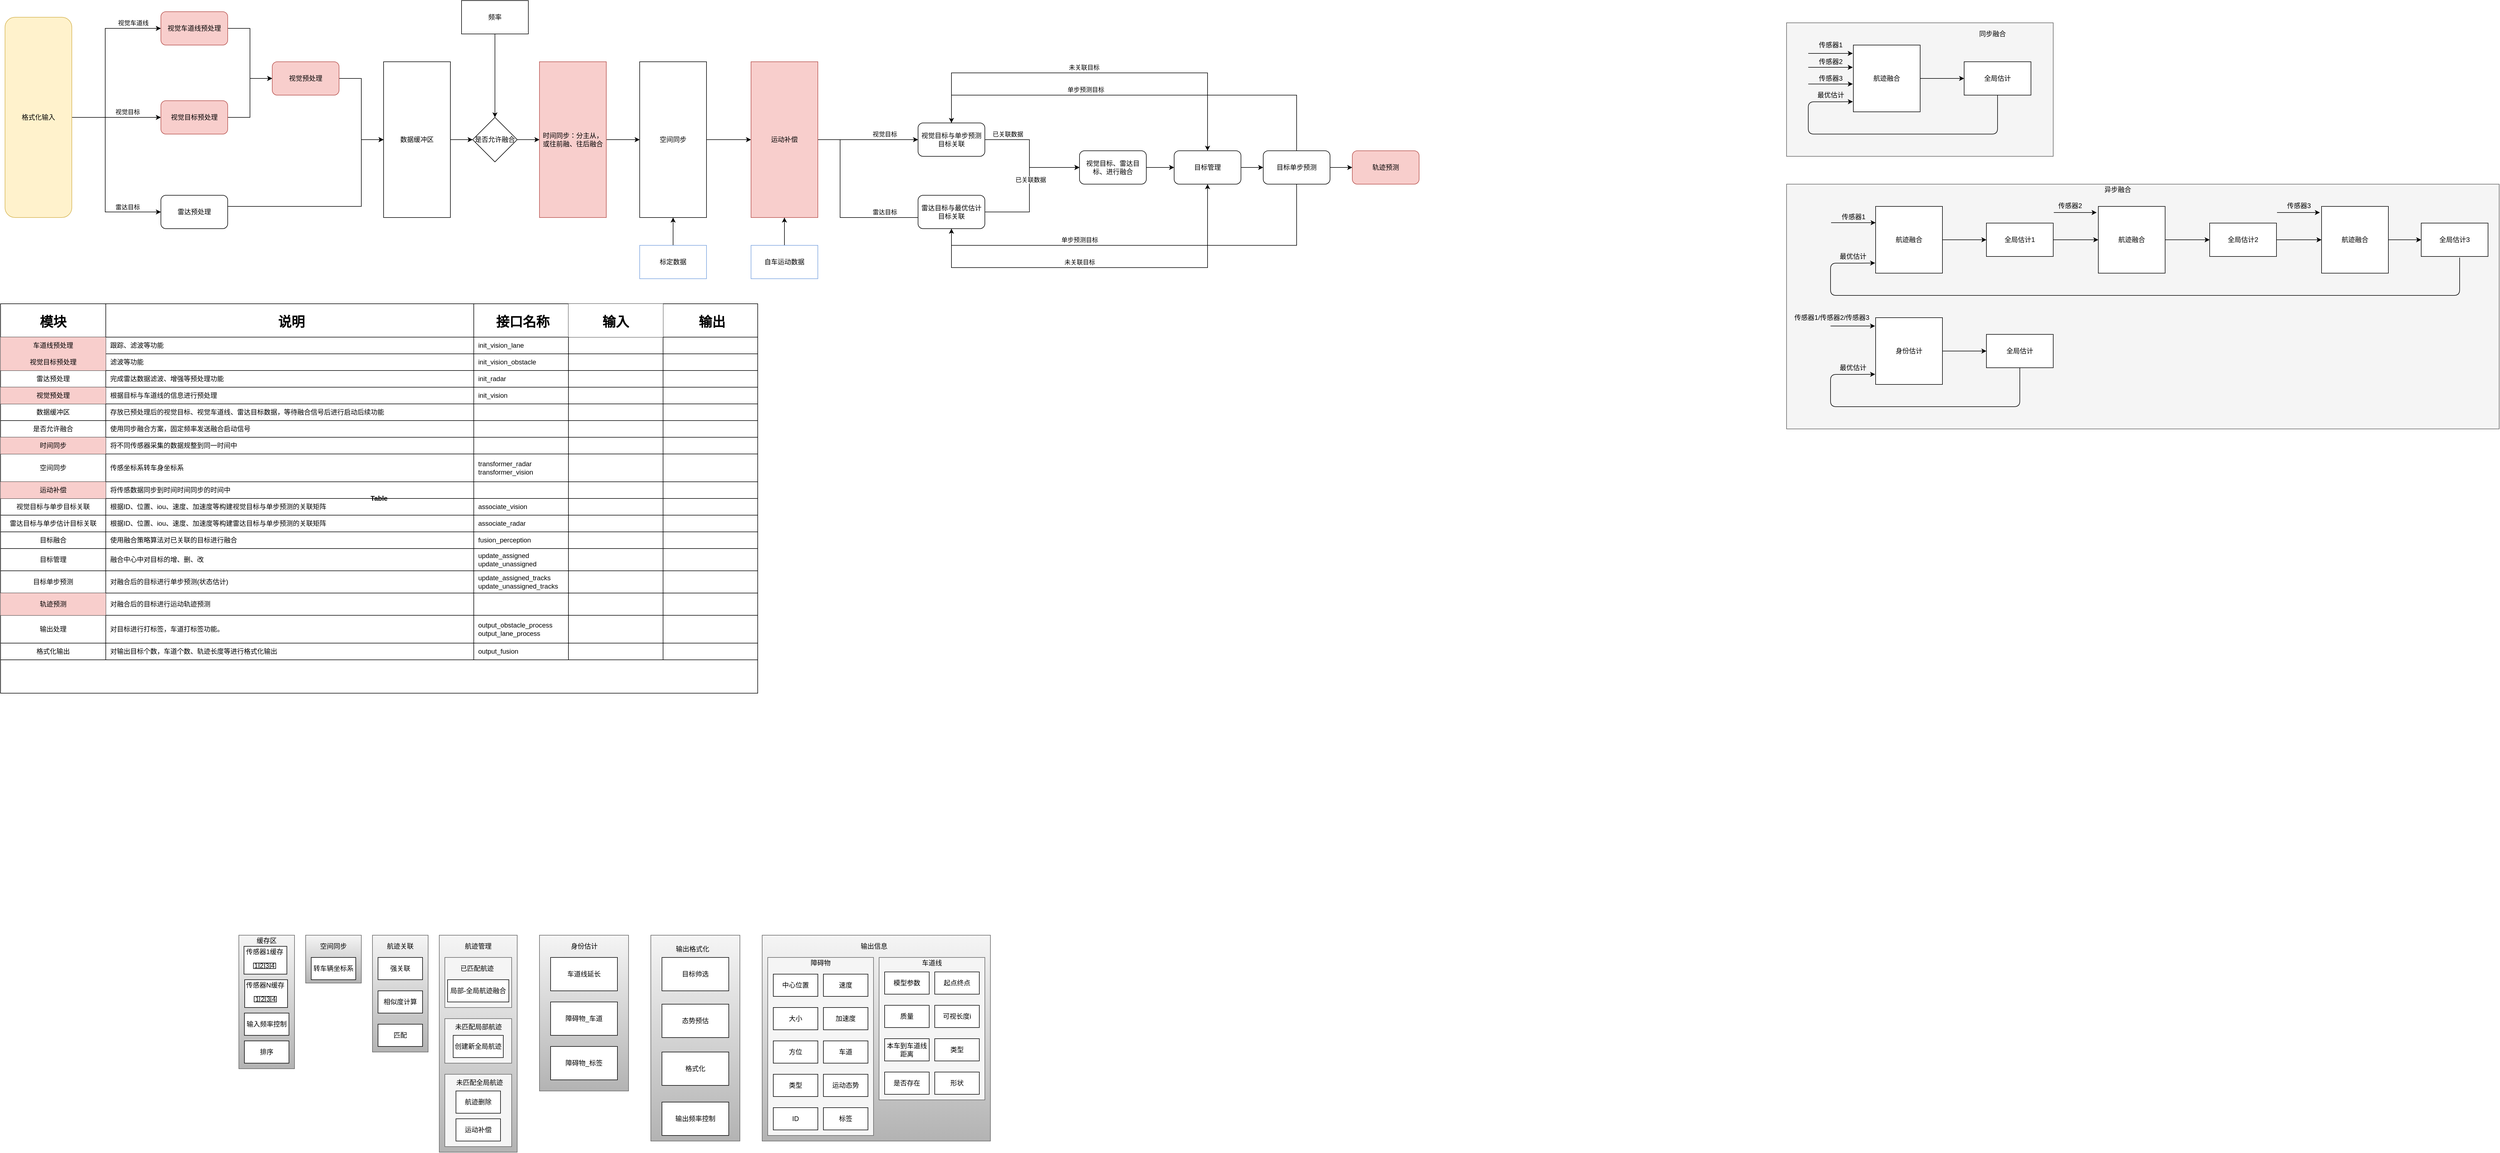 <mxfile version="14.7.0" type="github">
  <diagram id="tYAOXSe1ugyFTrOcEhq6" name="第 1 页">
    <mxGraphModel dx="685" dy="356" grid="1" gridSize="10" guides="1" tooltips="1" connect="1" arrows="1" fold="1" page="1" pageScale="1" pageWidth="8000" pageHeight="4681" background="none" math="0" shadow="0">
      <root>
        <mxCell id="0" />
        <mxCell id="1" parent="0" />
        <mxCell id="p5pBbZ0yBpqNF_2-EAFT-9" style="edgeStyle=orthogonalEdgeStyle;rounded=0;orthogonalLoop=1;jettySize=auto;html=1;entryX=0;entryY=0.5;entryDx=0;entryDy=0;" parent="1" source="VZLRnFolR8Kp3jFQuF8l-5" target="VZLRnFolR8Kp3jFQuF8l-9" edge="1">
          <mxGeometry relative="1" as="geometry">
            <Array as="points">
              <mxPoint x="680" y="330" />
              <mxPoint x="680" y="260" />
            </Array>
          </mxGeometry>
        </mxCell>
        <mxCell id="VZLRnFolR8Kp3jFQuF8l-5" value="视觉目标预处理" style="rounded=1;whiteSpace=wrap;html=1;fillColor=#f8cecc;strokeColor=#b85450;" parent="1" vertex="1">
          <mxGeometry x="520" y="300" width="120" height="60" as="geometry" />
        </mxCell>
        <mxCell id="p5pBbZ0yBpqNF_2-EAFT-87" style="edgeStyle=orthogonalEdgeStyle;rounded=0;orthogonalLoop=1;jettySize=auto;html=1;entryX=0;entryY=0.5;entryDx=0;entryDy=0;" parent="1" source="VZLRnFolR8Kp3jFQuF8l-6" target="p5pBbZ0yBpqNF_2-EAFT-84" edge="1">
          <mxGeometry relative="1" as="geometry">
            <Array as="points">
              <mxPoint x="880" y="490" />
              <mxPoint x="880" y="370" />
            </Array>
          </mxGeometry>
        </mxCell>
        <mxCell id="VZLRnFolR8Kp3jFQuF8l-6" value="雷达预处理" style="rounded=1;whiteSpace=wrap;html=1;" parent="1" vertex="1">
          <mxGeometry x="520" y="470" width="120" height="60" as="geometry" />
        </mxCell>
        <mxCell id="p5pBbZ0yBpqNF_2-EAFT-8" style="edgeStyle=orthogonalEdgeStyle;rounded=0;orthogonalLoop=1;jettySize=auto;html=1;entryX=0;entryY=0.5;entryDx=0;entryDy=0;" parent="1" source="VZLRnFolR8Kp3jFQuF8l-7" target="VZLRnFolR8Kp3jFQuF8l-9" edge="1">
          <mxGeometry relative="1" as="geometry">
            <Array as="points">
              <mxPoint x="680" y="170" />
              <mxPoint x="680" y="260" />
            </Array>
          </mxGeometry>
        </mxCell>
        <mxCell id="VZLRnFolR8Kp3jFQuF8l-7" value="视觉车道线预处理" style="rounded=1;whiteSpace=wrap;html=1;fillColor=#f8cecc;strokeColor=#b85450;" parent="1" vertex="1">
          <mxGeometry x="520" y="140" width="120" height="60" as="geometry" />
        </mxCell>
        <mxCell id="p5pBbZ0yBpqNF_2-EAFT-12" value="" style="edgeStyle=orthogonalEdgeStyle;rounded=0;orthogonalLoop=1;jettySize=auto;html=1;" parent="1" source="VZLRnFolR8Kp3jFQuF8l-8" target="VZLRnFolR8Kp3jFQuF8l-10" edge="1">
          <mxGeometry relative="1" as="geometry" />
        </mxCell>
        <mxCell id="VZLRnFolR8Kp3jFQuF8l-8" value="时间同步：分主从，或往前融、往后融合" style="rounded=0;whiteSpace=wrap;html=1;fillColor=#f8cecc;strokeColor=#b85450;" parent="1" vertex="1">
          <mxGeometry x="1200" y="230" width="120" height="280" as="geometry" />
        </mxCell>
        <mxCell id="p5pBbZ0yBpqNF_2-EAFT-86" value="" style="edgeStyle=orthogonalEdgeStyle;rounded=0;orthogonalLoop=1;jettySize=auto;html=1;" parent="1" source="VZLRnFolR8Kp3jFQuF8l-9" target="p5pBbZ0yBpqNF_2-EAFT-84" edge="1">
          <mxGeometry relative="1" as="geometry">
            <Array as="points">
              <mxPoint x="880" y="260" />
              <mxPoint x="880" y="370" />
            </Array>
          </mxGeometry>
        </mxCell>
        <mxCell id="VZLRnFolR8Kp3jFQuF8l-9" value="视觉预处理" style="rounded=1;whiteSpace=wrap;html=1;fillColor=#f8cecc;strokeColor=#b85450;" parent="1" vertex="1">
          <mxGeometry x="720" y="230" width="120" height="60" as="geometry" />
        </mxCell>
        <mxCell id="p5pBbZ0yBpqNF_2-EAFT-13" value="" style="edgeStyle=orthogonalEdgeStyle;rounded=0;orthogonalLoop=1;jettySize=auto;html=1;" parent="1" source="VZLRnFolR8Kp3jFQuF8l-10" target="VZLRnFolR8Kp3jFQuF8l-11" edge="1">
          <mxGeometry relative="1" as="geometry" />
        </mxCell>
        <mxCell id="VZLRnFolR8Kp3jFQuF8l-10" value="空间同步" style="rounded=0;whiteSpace=wrap;html=1;" parent="1" vertex="1">
          <mxGeometry x="1380" y="230" width="120" height="280" as="geometry" />
        </mxCell>
        <mxCell id="p5pBbZ0yBpqNF_2-EAFT-16" style="edgeStyle=orthogonalEdgeStyle;rounded=0;orthogonalLoop=1;jettySize=auto;html=1;" parent="1" source="VZLRnFolR8Kp3jFQuF8l-11" edge="1">
          <mxGeometry relative="1" as="geometry">
            <mxPoint x="1980" y="510" as="targetPoint" />
            <Array as="points">
              <mxPoint x="1740" y="370" />
              <mxPoint x="1740" y="510" />
            </Array>
          </mxGeometry>
        </mxCell>
        <mxCell id="p5pBbZ0yBpqNF_2-EAFT-145" value="雷达目标" style="edgeLabel;html=1;align=center;verticalAlign=middle;resizable=0;points=[];fontColor=#000000;" parent="p5pBbZ0yBpqNF_2-EAFT-16" vertex="1" connectable="0">
          <mxGeometry x="0.385" relative="1" as="geometry">
            <mxPoint x="-31" y="-10" as="offset" />
          </mxGeometry>
        </mxCell>
        <mxCell id="p5pBbZ0yBpqNF_2-EAFT-143" style="edgeStyle=orthogonalEdgeStyle;rounded=0;orthogonalLoop=1;jettySize=auto;html=1;entryX=0;entryY=0.5;entryDx=0;entryDy=0;fontColor=#000000;" parent="1" source="VZLRnFolR8Kp3jFQuF8l-11" target="VZLRnFolR8Kp3jFQuF8l-15" edge="1">
          <mxGeometry relative="1" as="geometry" />
        </mxCell>
        <mxCell id="p5pBbZ0yBpqNF_2-EAFT-144" value="视觉目标" style="edgeLabel;html=1;align=center;verticalAlign=middle;resizable=0;points=[];fontColor=#000000;" parent="p5pBbZ0yBpqNF_2-EAFT-143" vertex="1" connectable="0">
          <mxGeometry x="0.099" y="2" relative="1" as="geometry">
            <mxPoint x="21" y="-8" as="offset" />
          </mxGeometry>
        </mxCell>
        <mxCell id="VZLRnFolR8Kp3jFQuF8l-11" value="运动补偿" style="rounded=0;whiteSpace=wrap;html=1;fillColor=#f8cecc;strokeColor=#b85450;" parent="1" vertex="1">
          <mxGeometry x="1580" y="230" width="120" height="280" as="geometry" />
        </mxCell>
        <mxCell id="p5pBbZ0yBpqNF_2-EAFT-20" value="" style="edgeStyle=orthogonalEdgeStyle;rounded=0;orthogonalLoop=1;jettySize=auto;html=1;" parent="1" source="VZLRnFolR8Kp3jFQuF8l-15" target="VZLRnFolR8Kp3jFQuF8l-17" edge="1">
          <mxGeometry relative="1" as="geometry">
            <Array as="points">
              <mxPoint x="2080" y="370" />
              <mxPoint x="2080" y="420" />
            </Array>
          </mxGeometry>
        </mxCell>
        <mxCell id="p5pBbZ0yBpqNF_2-EAFT-36" value="已关联数据" style="edgeLabel;html=1;align=center;verticalAlign=middle;resizable=0;points=[];" parent="p5pBbZ0yBpqNF_2-EAFT-20" vertex="1" connectable="0">
          <mxGeometry x="-0.483" relative="1" as="geometry">
            <mxPoint x="-16" y="-10" as="offset" />
          </mxGeometry>
        </mxCell>
        <mxCell id="p5pBbZ0yBpqNF_2-EAFT-93" style="edgeStyle=orthogonalEdgeStyle;rounded=0;orthogonalLoop=1;jettySize=auto;html=1;entryX=0.5;entryY=0;entryDx=0;entryDy=0;" parent="1" source="VZLRnFolR8Kp3jFQuF8l-15" target="VZLRnFolR8Kp3jFQuF8l-18" edge="1">
          <mxGeometry relative="1" as="geometry">
            <Array as="points">
              <mxPoint x="1940" y="250" />
              <mxPoint x="2400" y="250" />
            </Array>
          </mxGeometry>
        </mxCell>
        <mxCell id="p5pBbZ0yBpqNF_2-EAFT-94" value="未关联目标" style="edgeLabel;html=1;align=center;verticalAlign=middle;resizable=0;points=[];" parent="p5pBbZ0yBpqNF_2-EAFT-93" vertex="1" connectable="0">
          <mxGeometry x="-0.175" y="-1" relative="1" as="geometry">
            <mxPoint x="43" y="-11" as="offset" />
          </mxGeometry>
        </mxCell>
        <mxCell id="VZLRnFolR8Kp3jFQuF8l-15" value="视觉目标与单步预测目标关联" style="rounded=1;whiteSpace=wrap;html=1;" parent="1" vertex="1">
          <mxGeometry x="1880" y="340" width="120" height="60" as="geometry" />
        </mxCell>
        <mxCell id="p5pBbZ0yBpqNF_2-EAFT-39" style="edgeStyle=orthogonalEdgeStyle;rounded=0;orthogonalLoop=1;jettySize=auto;html=1;entryX=0;entryY=0.5;entryDx=0;entryDy=0;" parent="1" source="VZLRnFolR8Kp3jFQuF8l-16" target="VZLRnFolR8Kp3jFQuF8l-17" edge="1">
          <mxGeometry relative="1" as="geometry">
            <Array as="points">
              <mxPoint x="2080" y="500" />
              <mxPoint x="2080" y="420" />
            </Array>
          </mxGeometry>
        </mxCell>
        <mxCell id="p5pBbZ0yBpqNF_2-EAFT-40" value="已关联数据" style="edgeLabel;html=1;align=center;verticalAlign=middle;resizable=0;points=[];" parent="p5pBbZ0yBpqNF_2-EAFT-39" vertex="1" connectable="0">
          <mxGeometry x="0.103" y="-2" relative="1" as="geometry">
            <mxPoint as="offset" />
          </mxGeometry>
        </mxCell>
        <mxCell id="p5pBbZ0yBpqNF_2-EAFT-146" style="edgeStyle=orthogonalEdgeStyle;rounded=0;orthogonalLoop=1;jettySize=auto;html=1;fontColor=#000000;" parent="1" source="VZLRnFolR8Kp3jFQuF8l-16" target="VZLRnFolR8Kp3jFQuF8l-18" edge="1">
          <mxGeometry relative="1" as="geometry">
            <Array as="points">
              <mxPoint x="1940" y="600" />
              <mxPoint x="2400" y="600" />
            </Array>
          </mxGeometry>
        </mxCell>
        <mxCell id="p5pBbZ0yBpqNF_2-EAFT-147" value="未关联目标" style="edgeLabel;html=1;align=center;verticalAlign=middle;resizable=0;points=[];fontColor=#000000;" parent="p5pBbZ0yBpqNF_2-EAFT-146" vertex="1" connectable="0">
          <mxGeometry x="-0.162" y="-1" relative="1" as="geometry">
            <mxPoint x="15" y="-11" as="offset" />
          </mxGeometry>
        </mxCell>
        <mxCell id="VZLRnFolR8Kp3jFQuF8l-16" value="雷达目标与最优估计目标关联" style="rounded=1;whiteSpace=wrap;html=1;" parent="1" vertex="1">
          <mxGeometry x="1880" y="470" width="120" height="60" as="geometry" />
        </mxCell>
        <mxCell id="p5pBbZ0yBpqNF_2-EAFT-22" value="" style="edgeStyle=orthogonalEdgeStyle;rounded=0;orthogonalLoop=1;jettySize=auto;html=1;" parent="1" source="VZLRnFolR8Kp3jFQuF8l-17" target="VZLRnFolR8Kp3jFQuF8l-18" edge="1">
          <mxGeometry relative="1" as="geometry" />
        </mxCell>
        <mxCell id="VZLRnFolR8Kp3jFQuF8l-17" value="视觉目标、雷达目标、进行融合" style="rounded=1;whiteSpace=wrap;html=1;" parent="1" vertex="1">
          <mxGeometry x="2170" y="390" width="120" height="60" as="geometry" />
        </mxCell>
        <mxCell id="p5pBbZ0yBpqNF_2-EAFT-23" value="" style="edgeStyle=orthogonalEdgeStyle;rounded=0;orthogonalLoop=1;jettySize=auto;html=1;" parent="1" source="VZLRnFolR8Kp3jFQuF8l-18" target="VZLRnFolR8Kp3jFQuF8l-20" edge="1">
          <mxGeometry relative="1" as="geometry" />
        </mxCell>
        <mxCell id="VZLRnFolR8Kp3jFQuF8l-18" value="目标管理" style="rounded=1;whiteSpace=wrap;html=1;" parent="1" vertex="1">
          <mxGeometry x="2340" y="390" width="120" height="60" as="geometry" />
        </mxCell>
        <mxCell id="p5pBbZ0yBpqNF_2-EAFT-24" value="" style="edgeStyle=orthogonalEdgeStyle;rounded=0;orthogonalLoop=1;jettySize=auto;html=1;" parent="1" source="VZLRnFolR8Kp3jFQuF8l-20" target="VZLRnFolR8Kp3jFQuF8l-21" edge="1">
          <mxGeometry relative="1" as="geometry" />
        </mxCell>
        <mxCell id="p5pBbZ0yBpqNF_2-EAFT-27" style="edgeStyle=orthogonalEdgeStyle;rounded=0;orthogonalLoop=1;jettySize=auto;html=1;entryX=0.5;entryY=0;entryDx=0;entryDy=0;" parent="1" source="VZLRnFolR8Kp3jFQuF8l-20" target="VZLRnFolR8Kp3jFQuF8l-15" edge="1">
          <mxGeometry relative="1" as="geometry">
            <Array as="points">
              <mxPoint x="2560" y="290" />
              <mxPoint x="1940" y="290" />
            </Array>
          </mxGeometry>
        </mxCell>
        <mxCell id="p5pBbZ0yBpqNF_2-EAFT-35" value="单步预测目标" style="edgeLabel;html=1;align=center;verticalAlign=middle;resizable=0;points=[];" parent="p5pBbZ0yBpqNF_2-EAFT-27" vertex="1" connectable="0">
          <mxGeometry x="0.245" y="-2" relative="1" as="geometry">
            <mxPoint y="-8" as="offset" />
          </mxGeometry>
        </mxCell>
        <mxCell id="p5pBbZ0yBpqNF_2-EAFT-28" style="edgeStyle=orthogonalEdgeStyle;rounded=0;orthogonalLoop=1;jettySize=auto;html=1;entryX=0.5;entryY=1;entryDx=0;entryDy=0;" parent="1" source="VZLRnFolR8Kp3jFQuF8l-20" target="VZLRnFolR8Kp3jFQuF8l-16" edge="1">
          <mxGeometry relative="1" as="geometry">
            <Array as="points">
              <mxPoint x="2560" y="560" />
              <mxPoint x="1940" y="560" />
            </Array>
          </mxGeometry>
        </mxCell>
        <mxCell id="p5pBbZ0yBpqNF_2-EAFT-41" value="单步预测目标" style="edgeLabel;html=1;align=center;verticalAlign=middle;resizable=0;points=[];" parent="p5pBbZ0yBpqNF_2-EAFT-28" vertex="1" connectable="0">
          <mxGeometry x="0.424" y="1" relative="1" as="geometry">
            <mxPoint x="41" y="-11" as="offset" />
          </mxGeometry>
        </mxCell>
        <mxCell id="VZLRnFolR8Kp3jFQuF8l-20" value="目标单步预测" style="rounded=1;whiteSpace=wrap;html=1;" parent="1" vertex="1">
          <mxGeometry x="2500" y="390" width="120" height="60" as="geometry" />
        </mxCell>
        <mxCell id="VZLRnFolR8Kp3jFQuF8l-21" value="轨迹预测" style="rounded=1;whiteSpace=wrap;html=1;fillColor=#f8cecc;strokeColor=#b85450;" parent="1" vertex="1">
          <mxGeometry x="2660" y="390" width="120" height="60" as="geometry" />
        </mxCell>
        <mxCell id="p5pBbZ0yBpqNF_2-EAFT-1" style="edgeStyle=orthogonalEdgeStyle;rounded=0;orthogonalLoop=1;jettySize=auto;html=1;entryX=0;entryY=0.5;entryDx=0;entryDy=0;" parent="1" source="VZLRnFolR8Kp3jFQuF8l-23" target="VZLRnFolR8Kp3jFQuF8l-7" edge="1">
          <mxGeometry relative="1" as="geometry">
            <mxPoint x="550" y="170" as="targetPoint" />
            <Array as="points">
              <mxPoint x="420" y="330" />
              <mxPoint x="420" y="170" />
            </Array>
          </mxGeometry>
        </mxCell>
        <mxCell id="p5pBbZ0yBpqNF_2-EAFT-97" value="视觉车道线" style="edgeLabel;html=1;align=center;verticalAlign=middle;resizable=0;points=[];" parent="p5pBbZ0yBpqNF_2-EAFT-1" vertex="1" connectable="0">
          <mxGeometry x="0.49" y="3" relative="1" as="geometry">
            <mxPoint x="31" y="-7" as="offset" />
          </mxGeometry>
        </mxCell>
        <mxCell id="p5pBbZ0yBpqNF_2-EAFT-3" style="edgeStyle=orthogonalEdgeStyle;rounded=0;orthogonalLoop=1;jettySize=auto;html=1;entryX=0;entryY=0.5;entryDx=0;entryDy=0;" parent="1" source="VZLRnFolR8Kp3jFQuF8l-23" target="VZLRnFolR8Kp3jFQuF8l-6" edge="1">
          <mxGeometry relative="1" as="geometry">
            <mxPoint x="490" y="500" as="targetPoint" />
            <Array as="points">
              <mxPoint x="420" y="330" />
              <mxPoint x="420" y="500" />
            </Array>
          </mxGeometry>
        </mxCell>
        <mxCell id="p5pBbZ0yBpqNF_2-EAFT-99" value="雷达目标" style="edgeLabel;html=1;align=center;verticalAlign=middle;resizable=0;points=[];" parent="p5pBbZ0yBpqNF_2-EAFT-3" vertex="1" connectable="0">
          <mxGeometry x="0.299" y="1" relative="1" as="geometry">
            <mxPoint x="39" y="6" as="offset" />
          </mxGeometry>
        </mxCell>
        <mxCell id="p5pBbZ0yBpqNF_2-EAFT-167" style="edgeStyle=orthogonalEdgeStyle;rounded=0;orthogonalLoop=1;jettySize=auto;html=1;entryX=0;entryY=0.5;entryDx=0;entryDy=0;fontColor=#000000;" parent="1" source="VZLRnFolR8Kp3jFQuF8l-23" target="VZLRnFolR8Kp3jFQuF8l-5" edge="1">
          <mxGeometry relative="1" as="geometry" />
        </mxCell>
        <mxCell id="p5pBbZ0yBpqNF_2-EAFT-168" value="视觉目标" style="edgeLabel;html=1;align=center;verticalAlign=middle;resizable=0;points=[];fontColor=#000000;" parent="p5pBbZ0yBpqNF_2-EAFT-167" vertex="1" connectable="0">
          <mxGeometry x="0.197" y="1" relative="1" as="geometry">
            <mxPoint x="4" y="-9" as="offset" />
          </mxGeometry>
        </mxCell>
        <mxCell id="VZLRnFolR8Kp3jFQuF8l-23" value="格式化输入" style="rounded=1;whiteSpace=wrap;html=1;fillColor=#fff2cc;strokeColor=#d6b656;" parent="1" vertex="1">
          <mxGeometry x="240" y="150" width="120" height="360" as="geometry" />
        </mxCell>
        <mxCell id="p5pBbZ0yBpqNF_2-EAFT-90" value="" style="edgeStyle=orthogonalEdgeStyle;rounded=0;orthogonalLoop=1;jettySize=auto;html=1;" parent="1" source="p5pBbZ0yBpqNF_2-EAFT-44" target="VZLRnFolR8Kp3jFQuF8l-8" edge="1">
          <mxGeometry relative="1" as="geometry" />
        </mxCell>
        <mxCell id="p5pBbZ0yBpqNF_2-EAFT-44" value="是否允许融合" style="rhombus;whiteSpace=wrap;html=1;" parent="1" vertex="1">
          <mxGeometry x="1080" y="330" width="80" height="80" as="geometry" />
        </mxCell>
        <mxCell id="p5pBbZ0yBpqNF_2-EAFT-89" value="" style="edgeStyle=orthogonalEdgeStyle;rounded=0;orthogonalLoop=1;jettySize=auto;html=1;" parent="1" source="p5pBbZ0yBpqNF_2-EAFT-84" target="p5pBbZ0yBpqNF_2-EAFT-44" edge="1">
          <mxGeometry relative="1" as="geometry" />
        </mxCell>
        <mxCell id="p5pBbZ0yBpqNF_2-EAFT-84" value="数据缓冲区" style="rounded=0;whiteSpace=wrap;html=1;" parent="1" vertex="1">
          <mxGeometry x="920" y="230" width="120" height="280" as="geometry" />
        </mxCell>
        <mxCell id="p5pBbZ0yBpqNF_2-EAFT-91" style="edgeStyle=orthogonalEdgeStyle;rounded=0;orthogonalLoop=1;jettySize=auto;html=1;entryX=0.5;entryY=0;entryDx=0;entryDy=0;" parent="1" source="p5pBbZ0yBpqNF_2-EAFT-88" target="p5pBbZ0yBpqNF_2-EAFT-44" edge="1">
          <mxGeometry relative="1" as="geometry" />
        </mxCell>
        <mxCell id="p5pBbZ0yBpqNF_2-EAFT-88" value="频率" style="rounded=0;whiteSpace=wrap;html=1;" parent="1" vertex="1">
          <mxGeometry x="1060" y="120" width="120" height="60" as="geometry" />
        </mxCell>
        <mxCell id="p5pBbZ0yBpqNF_2-EAFT-193" style="edgeStyle=orthogonalEdgeStyle;rounded=0;orthogonalLoop=1;jettySize=auto;html=1;entryX=0.5;entryY=1;entryDx=0;entryDy=0;fontFamily=Helvetica;fontColor=#000000;" parent="1" source="p5pBbZ0yBpqNF_2-EAFT-192" target="VZLRnFolR8Kp3jFQuF8l-10" edge="1">
          <mxGeometry relative="1" as="geometry" />
        </mxCell>
        <mxCell id="p5pBbZ0yBpqNF_2-EAFT-192" value="标定数据" style="rounded=0;whiteSpace=wrap;html=1;fontFamily=Helvetica;fontColor=#000000;strokeColor=#7EA6E0;align=center;" parent="1" vertex="1">
          <mxGeometry x="1380" y="560" width="120" height="60" as="geometry" />
        </mxCell>
        <mxCell id="p5pBbZ0yBpqNF_2-EAFT-196" style="edgeStyle=orthogonalEdgeStyle;rounded=0;orthogonalLoop=1;jettySize=auto;html=1;entryX=0.5;entryY=1;entryDx=0;entryDy=0;fontFamily=Helvetica;fontColor=#000000;" parent="1" source="p5pBbZ0yBpqNF_2-EAFT-195" target="VZLRnFolR8Kp3jFQuF8l-11" edge="1">
          <mxGeometry relative="1" as="geometry" />
        </mxCell>
        <mxCell id="p5pBbZ0yBpqNF_2-EAFT-195" value="自车运动数据" style="rounded=0;whiteSpace=wrap;html=1;fontFamily=Helvetica;fontColor=#000000;strokeColor=#7EA6E0;align=center;" parent="1" vertex="1">
          <mxGeometry x="1580" y="560" width="120" height="60" as="geometry" />
        </mxCell>
        <mxCell id="p5pBbZ0yBpqNF_2-EAFT-197" value="Table" style="shape=table;html=1;whiteSpace=wrap;startSize=0;container=1;collapsible=0;childLayout=tableLayout;fixedRows=1;rowLines=0;fontStyle=1;align=center;fontFamily=Helvetica;fontColor=#000000;strokeColor=#000000;strokeWidth=1;" parent="1" vertex="1">
          <mxGeometry x="232" y="665" width="1360" height="700.0" as="geometry" />
        </mxCell>
        <mxCell id="p5pBbZ0yBpqNF_2-EAFT-198" value="" style="shape=partialRectangle;html=1;whiteSpace=wrap;collapsible=0;dropTarget=0;pointerEvents=0;fillColor=none;top=0;left=0;bottom=1;right=0;points=[[0,0.5],[1,0.5]];portConstraint=eastwest;" parent="p5pBbZ0yBpqNF_2-EAFT-197" vertex="1">
          <mxGeometry width="1360" height="60" as="geometry" />
        </mxCell>
        <mxCell id="p5pBbZ0yBpqNF_2-EAFT-199" value="&lt;h1&gt;&lt;font face=&quot;Tahoma&quot;&gt;模块&lt;/font&gt;&lt;/h1&gt;" style="shape=partialRectangle;html=1;whiteSpace=wrap;connectable=0;fillColor=none;top=0;left=0;bottom=0;right=0;overflow=hidden;" parent="p5pBbZ0yBpqNF_2-EAFT-198" vertex="1">
          <mxGeometry width="189" height="60" as="geometry" />
        </mxCell>
        <mxCell id="p5pBbZ0yBpqNF_2-EAFT-200" value="&lt;h1 align=&quot;center&quot;&gt;说明&lt;/h1&gt;" style="shape=partialRectangle;html=1;whiteSpace=wrap;connectable=0;fillColor=none;top=0;left=0;bottom=0;right=0;align=center;spacingLeft=6;overflow=hidden;" parent="p5pBbZ0yBpqNF_2-EAFT-198" vertex="1">
          <mxGeometry x="189" width="661" height="60" as="geometry" />
        </mxCell>
        <mxCell id="p5pBbZ0yBpqNF_2-EAFT-225" value="&lt;h1 align=&quot;center&quot;&gt;接口名称&lt;/h1&gt;" style="shape=partialRectangle;html=1;whiteSpace=wrap;connectable=0;fillColor=none;top=0;left=0;bottom=0;right=0;align=center;spacingLeft=6;overflow=hidden;" parent="p5pBbZ0yBpqNF_2-EAFT-198" vertex="1">
          <mxGeometry x="850" width="170" height="60" as="geometry" />
        </mxCell>
        <mxCell id="p5pBbZ0yBpqNF_2-EAFT-310" value="&lt;h1&gt;输入&lt;/h1&gt;" style="shape=partialRectangle;html=1;whiteSpace=wrap;connectable=0;fillColor=#ffffff;top=0;left=0;bottom=0;right=0;align=center;overflow=hidden;fontStyle=1;strokeWidth=1;startSize=0;fontFamily=Helvetica;" parent="p5pBbZ0yBpqNF_2-EAFT-198" vertex="1">
          <mxGeometry x="1020" width="170" height="60" as="geometry" />
        </mxCell>
        <mxCell id="p5pBbZ0yBpqNF_2-EAFT-292" value="&lt;h1&gt;输出&lt;/h1&gt;" style="shape=partialRectangle;html=1;whiteSpace=wrap;connectable=0;fillColor=none;top=0;left=0;bottom=0;right=0;align=center;spacingLeft=6;overflow=hidden;" parent="p5pBbZ0yBpqNF_2-EAFT-198" vertex="1">
          <mxGeometry x="1190" width="170" height="60" as="geometry" />
        </mxCell>
        <mxCell id="p5pBbZ0yBpqNF_2-EAFT-222" style="shape=partialRectangle;html=1;whiteSpace=wrap;collapsible=0;dropTarget=0;pointerEvents=0;fillColor=none;top=0;left=0;bottom=1;right=0;points=[[0,0.5],[1,0.5]];portConstraint=eastwest;" parent="p5pBbZ0yBpqNF_2-EAFT-197" vertex="1">
          <mxGeometry y="60" width="1360" height="30" as="geometry" />
        </mxCell>
        <mxCell id="p5pBbZ0yBpqNF_2-EAFT-223" value="车道线预处理" style="shape=partialRectangle;html=1;whiteSpace=wrap;connectable=0;fillColor=#f8cecc;top=0;left=0;bottom=0;right=0;overflow=hidden;strokeColor=#b85450;" parent="p5pBbZ0yBpqNF_2-EAFT-222" vertex="1">
          <mxGeometry width="189" height="30" as="geometry" />
        </mxCell>
        <mxCell id="p5pBbZ0yBpqNF_2-EAFT-224" value="跟踪、滤波等功能" style="shape=partialRectangle;html=1;whiteSpace=wrap;connectable=0;fillColor=none;top=0;left=0;bottom=0;right=0;align=left;spacingLeft=6;overflow=hidden;" parent="p5pBbZ0yBpqNF_2-EAFT-222" vertex="1">
          <mxGeometry x="189" width="661" height="30" as="geometry" />
        </mxCell>
        <mxCell id="p5pBbZ0yBpqNF_2-EAFT-226" value="init_vision_lane" style="shape=partialRectangle;html=1;whiteSpace=wrap;connectable=0;fillColor=none;top=0;left=0;bottom=0;right=0;align=left;spacingLeft=6;overflow=hidden;" parent="p5pBbZ0yBpqNF_2-EAFT-222" vertex="1">
          <mxGeometry x="850" width="170" height="30" as="geometry" />
        </mxCell>
        <mxCell id="p5pBbZ0yBpqNF_2-EAFT-311" style="shape=partialRectangle;html=1;whiteSpace=wrap;connectable=0;fillColor=none;top=0;left=0;bottom=0;right=0;align=left;spacingLeft=6;overflow=hidden;" parent="p5pBbZ0yBpqNF_2-EAFT-222" vertex="1">
          <mxGeometry x="1020" width="170" height="30" as="geometry" />
        </mxCell>
        <mxCell id="p5pBbZ0yBpqNF_2-EAFT-293" style="shape=partialRectangle;html=1;whiteSpace=wrap;connectable=0;fillColor=none;top=0;left=0;bottom=0;right=0;align=left;spacingLeft=6;overflow=hidden;" parent="p5pBbZ0yBpqNF_2-EAFT-222" vertex="1">
          <mxGeometry x="1190" width="170" height="30" as="geometry" />
        </mxCell>
        <mxCell id="p5pBbZ0yBpqNF_2-EAFT-219" style="shape=partialRectangle;html=1;whiteSpace=wrap;collapsible=0;dropTarget=0;pointerEvents=0;fillColor=none;top=0;left=0;bottom=1;right=0;points=[[0,0.5],[1,0.5]];portConstraint=eastwest;" parent="p5pBbZ0yBpqNF_2-EAFT-197" vertex="1">
          <mxGeometry y="90" width="1360" height="30" as="geometry" />
        </mxCell>
        <mxCell id="p5pBbZ0yBpqNF_2-EAFT-220" value="视觉目标预处理" style="shape=partialRectangle;html=1;whiteSpace=wrap;connectable=0;fillColor=#f8cecc;top=0;left=0;bottom=0;right=0;overflow=hidden;strokeColor=#b85450;" parent="p5pBbZ0yBpqNF_2-EAFT-219" vertex="1">
          <mxGeometry width="189" height="30" as="geometry" />
        </mxCell>
        <mxCell id="p5pBbZ0yBpqNF_2-EAFT-221" value="滤波等功能" style="shape=partialRectangle;html=1;whiteSpace=wrap;connectable=0;fillColor=none;top=0;left=0;bottom=0;right=0;align=left;spacingLeft=6;overflow=hidden;" parent="p5pBbZ0yBpqNF_2-EAFT-219" vertex="1">
          <mxGeometry x="189" width="661" height="30" as="geometry" />
        </mxCell>
        <mxCell id="p5pBbZ0yBpqNF_2-EAFT-227" value="init_vision_obstacle" style="shape=partialRectangle;html=1;whiteSpace=wrap;connectable=0;fillColor=none;top=0;left=0;bottom=0;right=0;align=left;spacingLeft=6;overflow=hidden;" parent="p5pBbZ0yBpqNF_2-EAFT-219" vertex="1">
          <mxGeometry x="850" width="170" height="30" as="geometry" />
        </mxCell>
        <mxCell id="p5pBbZ0yBpqNF_2-EAFT-312" style="shape=partialRectangle;html=1;whiteSpace=wrap;connectable=0;fillColor=none;top=0;left=0;bottom=0;right=0;align=left;spacingLeft=6;overflow=hidden;" parent="p5pBbZ0yBpqNF_2-EAFT-219" vertex="1">
          <mxGeometry x="1020" width="170" height="30" as="geometry" />
        </mxCell>
        <mxCell id="p5pBbZ0yBpqNF_2-EAFT-294" style="shape=partialRectangle;html=1;whiteSpace=wrap;connectable=0;fillColor=none;top=0;left=0;bottom=0;right=0;align=left;spacingLeft=6;overflow=hidden;" parent="p5pBbZ0yBpqNF_2-EAFT-219" vertex="1">
          <mxGeometry x="1190" width="170" height="30" as="geometry" />
        </mxCell>
        <mxCell id="p5pBbZ0yBpqNF_2-EAFT-216" style="shape=partialRectangle;html=1;whiteSpace=wrap;collapsible=0;dropTarget=0;pointerEvents=0;fillColor=none;top=0;left=0;bottom=1;right=0;points=[[0,0.5],[1,0.5]];portConstraint=eastwest;" parent="p5pBbZ0yBpqNF_2-EAFT-197" vertex="1">
          <mxGeometry y="120" width="1360" height="30" as="geometry" />
        </mxCell>
        <mxCell id="p5pBbZ0yBpqNF_2-EAFT-217" value="雷达预处理" style="shape=partialRectangle;html=1;whiteSpace=wrap;connectable=0;fillColor=none;top=0;left=0;bottom=0;right=0;overflow=hidden;" parent="p5pBbZ0yBpqNF_2-EAFT-216" vertex="1">
          <mxGeometry width="189" height="30" as="geometry" />
        </mxCell>
        <mxCell id="p5pBbZ0yBpqNF_2-EAFT-218" value="完成雷达数据滤波、增强等预处理功能" style="shape=partialRectangle;html=1;whiteSpace=wrap;connectable=0;fillColor=none;top=0;left=0;bottom=0;right=0;align=left;spacingLeft=6;overflow=hidden;" parent="p5pBbZ0yBpqNF_2-EAFT-216" vertex="1">
          <mxGeometry x="189" width="661" height="30" as="geometry" />
        </mxCell>
        <mxCell id="p5pBbZ0yBpqNF_2-EAFT-228" value="init_radar" style="shape=partialRectangle;html=1;whiteSpace=wrap;connectable=0;fillColor=none;top=0;left=0;bottom=0;right=0;align=left;spacingLeft=6;overflow=hidden;" parent="p5pBbZ0yBpqNF_2-EAFT-216" vertex="1">
          <mxGeometry x="850" width="170" height="30" as="geometry" />
        </mxCell>
        <mxCell id="p5pBbZ0yBpqNF_2-EAFT-313" style="shape=partialRectangle;html=1;whiteSpace=wrap;connectable=0;fillColor=none;top=0;left=0;bottom=0;right=0;align=left;spacingLeft=6;overflow=hidden;" parent="p5pBbZ0yBpqNF_2-EAFT-216" vertex="1">
          <mxGeometry x="1020" width="170" height="30" as="geometry" />
        </mxCell>
        <mxCell id="p5pBbZ0yBpqNF_2-EAFT-295" style="shape=partialRectangle;html=1;whiteSpace=wrap;connectable=0;fillColor=none;top=0;left=0;bottom=0;right=0;align=left;spacingLeft=6;overflow=hidden;" parent="p5pBbZ0yBpqNF_2-EAFT-216" vertex="1">
          <mxGeometry x="1190" width="170" height="30" as="geometry" />
        </mxCell>
        <mxCell id="p5pBbZ0yBpqNF_2-EAFT-213" style="shape=partialRectangle;html=1;whiteSpace=wrap;collapsible=0;dropTarget=0;pointerEvents=0;fillColor=none;top=0;left=0;bottom=1;right=0;points=[[0,0.5],[1,0.5]];portConstraint=eastwest;" parent="p5pBbZ0yBpqNF_2-EAFT-197" vertex="1">
          <mxGeometry y="150" width="1360" height="30" as="geometry" />
        </mxCell>
        <mxCell id="p5pBbZ0yBpqNF_2-EAFT-214" value="视觉预处理" style="shape=partialRectangle;html=1;whiteSpace=wrap;connectable=0;fillColor=#f8cecc;top=0;left=0;bottom=0;right=0;overflow=hidden;strokeColor=#b85450;" parent="p5pBbZ0yBpqNF_2-EAFT-213" vertex="1">
          <mxGeometry width="189" height="30" as="geometry" />
        </mxCell>
        <mxCell id="p5pBbZ0yBpqNF_2-EAFT-215" value="根据目标与车道线的信息进行预处理" style="shape=partialRectangle;html=1;whiteSpace=wrap;connectable=0;fillColor=none;top=0;left=0;bottom=0;right=0;align=left;spacingLeft=6;overflow=hidden;" parent="p5pBbZ0yBpqNF_2-EAFT-213" vertex="1">
          <mxGeometry x="189" width="661" height="30" as="geometry" />
        </mxCell>
        <mxCell id="p5pBbZ0yBpqNF_2-EAFT-229" value="init_vision" style="shape=partialRectangle;html=1;whiteSpace=wrap;connectable=0;fillColor=none;top=0;left=0;bottom=0;right=0;align=left;spacingLeft=6;overflow=hidden;" parent="p5pBbZ0yBpqNF_2-EAFT-213" vertex="1">
          <mxGeometry x="850" width="170" height="30" as="geometry" />
        </mxCell>
        <mxCell id="p5pBbZ0yBpqNF_2-EAFT-314" style="shape=partialRectangle;html=1;whiteSpace=wrap;connectable=0;fillColor=none;top=0;left=0;bottom=0;right=0;align=left;spacingLeft=6;overflow=hidden;" parent="p5pBbZ0yBpqNF_2-EAFT-213" vertex="1">
          <mxGeometry x="1020" width="170" height="30" as="geometry" />
        </mxCell>
        <mxCell id="p5pBbZ0yBpqNF_2-EAFT-296" style="shape=partialRectangle;html=1;whiteSpace=wrap;connectable=0;fillColor=none;top=0;left=0;bottom=0;right=0;align=left;spacingLeft=6;overflow=hidden;" parent="p5pBbZ0yBpqNF_2-EAFT-213" vertex="1">
          <mxGeometry x="1190" width="170" height="30" as="geometry" />
        </mxCell>
        <mxCell id="p5pBbZ0yBpqNF_2-EAFT-210" style="shape=partialRectangle;html=1;whiteSpace=wrap;collapsible=0;dropTarget=0;pointerEvents=0;fillColor=none;top=0;left=0;bottom=1;right=0;points=[[0,0.5],[1,0.5]];portConstraint=eastwest;" parent="p5pBbZ0yBpqNF_2-EAFT-197" vertex="1">
          <mxGeometry y="180" width="1360" height="30" as="geometry" />
        </mxCell>
        <mxCell id="p5pBbZ0yBpqNF_2-EAFT-211" value="数据缓冲区" style="shape=partialRectangle;html=1;whiteSpace=wrap;connectable=0;fillColor=none;top=0;left=0;bottom=0;right=0;overflow=hidden;" parent="p5pBbZ0yBpqNF_2-EAFT-210" vertex="1">
          <mxGeometry width="189" height="30" as="geometry" />
        </mxCell>
        <mxCell id="p5pBbZ0yBpqNF_2-EAFT-212" value="存放已预处理后的视觉目标、视觉车道线、雷达目标数据，等待融合信号后进行启动后续功能" style="shape=partialRectangle;html=1;whiteSpace=wrap;connectable=0;fillColor=none;top=0;left=0;bottom=0;right=0;align=left;spacingLeft=6;overflow=hidden;" parent="p5pBbZ0yBpqNF_2-EAFT-210" vertex="1">
          <mxGeometry x="189" width="661" height="30" as="geometry" />
        </mxCell>
        <mxCell id="p5pBbZ0yBpqNF_2-EAFT-230" style="shape=partialRectangle;html=1;whiteSpace=wrap;connectable=0;fillColor=none;top=0;left=0;bottom=0;right=0;align=left;spacingLeft=6;overflow=hidden;" parent="p5pBbZ0yBpqNF_2-EAFT-210" vertex="1">
          <mxGeometry x="850" width="170" height="30" as="geometry" />
        </mxCell>
        <mxCell id="p5pBbZ0yBpqNF_2-EAFT-315" style="shape=partialRectangle;html=1;whiteSpace=wrap;connectable=0;fillColor=none;top=0;left=0;bottom=0;right=0;align=left;spacingLeft=6;overflow=hidden;" parent="p5pBbZ0yBpqNF_2-EAFT-210" vertex="1">
          <mxGeometry x="1020" width="170" height="30" as="geometry" />
        </mxCell>
        <mxCell id="p5pBbZ0yBpqNF_2-EAFT-297" style="shape=partialRectangle;html=1;whiteSpace=wrap;connectable=0;fillColor=none;top=0;left=0;bottom=0;right=0;align=left;spacingLeft=6;overflow=hidden;" parent="p5pBbZ0yBpqNF_2-EAFT-210" vertex="1">
          <mxGeometry x="1190" width="170" height="30" as="geometry" />
        </mxCell>
        <mxCell id="p5pBbZ0yBpqNF_2-EAFT-207" style="shape=partialRectangle;html=1;whiteSpace=wrap;collapsible=0;dropTarget=0;pointerEvents=0;fillColor=none;top=0;left=0;bottom=1;right=0;points=[[0,0.5],[1,0.5]];portConstraint=eastwest;" parent="p5pBbZ0yBpqNF_2-EAFT-197" vertex="1">
          <mxGeometry y="210" width="1360" height="30" as="geometry" />
        </mxCell>
        <mxCell id="p5pBbZ0yBpqNF_2-EAFT-208" value="是否允许融合" style="shape=partialRectangle;html=1;whiteSpace=wrap;connectable=0;fillColor=none;top=0;left=0;bottom=0;right=0;overflow=hidden;" parent="p5pBbZ0yBpqNF_2-EAFT-207" vertex="1">
          <mxGeometry width="189" height="30" as="geometry" />
        </mxCell>
        <mxCell id="p5pBbZ0yBpqNF_2-EAFT-209" value="使用同步融合方案，固定频率发送融合启动信号" style="shape=partialRectangle;html=1;whiteSpace=wrap;connectable=0;fillColor=none;top=0;left=0;bottom=0;right=0;align=left;spacingLeft=6;overflow=hidden;" parent="p5pBbZ0yBpqNF_2-EAFT-207" vertex="1">
          <mxGeometry x="189" width="661" height="30" as="geometry" />
        </mxCell>
        <mxCell id="p5pBbZ0yBpqNF_2-EAFT-231" style="shape=partialRectangle;html=1;whiteSpace=wrap;connectable=0;fillColor=none;top=0;left=0;bottom=0;right=0;align=left;spacingLeft=6;overflow=hidden;" parent="p5pBbZ0yBpqNF_2-EAFT-207" vertex="1">
          <mxGeometry x="850" width="170" height="30" as="geometry" />
        </mxCell>
        <mxCell id="p5pBbZ0yBpqNF_2-EAFT-316" style="shape=partialRectangle;html=1;whiteSpace=wrap;connectable=0;fillColor=none;top=0;left=0;bottom=0;right=0;align=left;spacingLeft=6;overflow=hidden;" parent="p5pBbZ0yBpqNF_2-EAFT-207" vertex="1">
          <mxGeometry x="1020" width="170" height="30" as="geometry" />
        </mxCell>
        <mxCell id="p5pBbZ0yBpqNF_2-EAFT-298" style="shape=partialRectangle;html=1;whiteSpace=wrap;connectable=0;fillColor=none;top=0;left=0;bottom=0;right=0;align=left;spacingLeft=6;overflow=hidden;" parent="p5pBbZ0yBpqNF_2-EAFT-207" vertex="1">
          <mxGeometry x="1190" width="170" height="30" as="geometry" />
        </mxCell>
        <mxCell id="p5pBbZ0yBpqNF_2-EAFT-264" style="shape=partialRectangle;html=1;whiteSpace=wrap;collapsible=0;dropTarget=0;pointerEvents=0;fillColor=none;top=0;left=0;bottom=1;right=0;points=[[0,0.5],[1,0.5]];portConstraint=eastwest;" parent="p5pBbZ0yBpqNF_2-EAFT-197" vertex="1">
          <mxGeometry y="240" width="1360" height="30" as="geometry" />
        </mxCell>
        <mxCell id="p5pBbZ0yBpqNF_2-EAFT-265" value="时间同步" style="shape=partialRectangle;html=1;whiteSpace=wrap;connectable=0;fillColor=#f8cecc;top=0;left=0;bottom=0;right=0;overflow=hidden;strokeColor=#b85450;" parent="p5pBbZ0yBpqNF_2-EAFT-264" vertex="1">
          <mxGeometry width="189" height="30" as="geometry" />
        </mxCell>
        <mxCell id="p5pBbZ0yBpqNF_2-EAFT-266" value="将不同传感器采集的数据规整到同一时间中" style="shape=partialRectangle;html=1;whiteSpace=wrap;connectable=0;fillColor=none;top=0;left=0;bottom=0;right=0;align=left;spacingLeft=6;overflow=hidden;" parent="p5pBbZ0yBpqNF_2-EAFT-264" vertex="1">
          <mxGeometry x="189" width="661" height="30" as="geometry" />
        </mxCell>
        <mxCell id="p5pBbZ0yBpqNF_2-EAFT-267" style="shape=partialRectangle;html=1;whiteSpace=wrap;connectable=0;fillColor=none;top=0;left=0;bottom=0;right=0;align=left;spacingLeft=6;overflow=hidden;" parent="p5pBbZ0yBpqNF_2-EAFT-264" vertex="1">
          <mxGeometry x="850" width="170" height="30" as="geometry" />
        </mxCell>
        <mxCell id="p5pBbZ0yBpqNF_2-EAFT-317" style="shape=partialRectangle;html=1;whiteSpace=wrap;connectable=0;fillColor=none;top=0;left=0;bottom=0;right=0;align=left;spacingLeft=6;overflow=hidden;" parent="p5pBbZ0yBpqNF_2-EAFT-264" vertex="1">
          <mxGeometry x="1020" width="170" height="30" as="geometry" />
        </mxCell>
        <mxCell id="p5pBbZ0yBpqNF_2-EAFT-299" style="shape=partialRectangle;html=1;whiteSpace=wrap;connectable=0;fillColor=none;top=0;left=0;bottom=0;right=0;align=left;spacingLeft=6;overflow=hidden;" parent="p5pBbZ0yBpqNF_2-EAFT-264" vertex="1">
          <mxGeometry x="1190" width="170" height="30" as="geometry" />
        </mxCell>
        <mxCell id="p5pBbZ0yBpqNF_2-EAFT-260" style="shape=partialRectangle;html=1;whiteSpace=wrap;collapsible=0;dropTarget=0;pointerEvents=0;fillColor=none;top=0;left=0;bottom=1;right=0;points=[[0,0.5],[1,0.5]];portConstraint=eastwest;" parent="p5pBbZ0yBpqNF_2-EAFT-197" vertex="1">
          <mxGeometry y="270" width="1360" height="50" as="geometry" />
        </mxCell>
        <mxCell id="p5pBbZ0yBpqNF_2-EAFT-261" value="空间同步" style="shape=partialRectangle;html=1;whiteSpace=wrap;connectable=0;fillColor=none;top=0;left=0;bottom=0;right=0;overflow=hidden;" parent="p5pBbZ0yBpqNF_2-EAFT-260" vertex="1">
          <mxGeometry width="189" height="50" as="geometry" />
        </mxCell>
        <mxCell id="p5pBbZ0yBpqNF_2-EAFT-262" value="传感坐标系转车身坐标系" style="shape=partialRectangle;html=1;whiteSpace=wrap;connectable=0;fillColor=none;top=0;left=0;bottom=0;right=0;align=left;spacingLeft=6;overflow=hidden;" parent="p5pBbZ0yBpqNF_2-EAFT-260" vertex="1">
          <mxGeometry x="189" width="661" height="50" as="geometry" />
        </mxCell>
        <mxCell id="p5pBbZ0yBpqNF_2-EAFT-263" value="&lt;div&gt;transformer_radar&lt;/div&gt;&lt;div&gt;transformer_vision&lt;/div&gt;" style="shape=partialRectangle;html=1;whiteSpace=wrap;connectable=0;fillColor=none;top=0;left=0;bottom=0;right=0;align=left;spacingLeft=6;overflow=hidden;" parent="p5pBbZ0yBpqNF_2-EAFT-260" vertex="1">
          <mxGeometry x="850" width="170" height="50" as="geometry" />
        </mxCell>
        <mxCell id="p5pBbZ0yBpqNF_2-EAFT-318" style="shape=partialRectangle;html=1;whiteSpace=wrap;connectable=0;fillColor=none;top=0;left=0;bottom=0;right=0;align=left;spacingLeft=6;overflow=hidden;" parent="p5pBbZ0yBpqNF_2-EAFT-260" vertex="1">
          <mxGeometry x="1020" width="170" height="50" as="geometry" />
        </mxCell>
        <mxCell id="p5pBbZ0yBpqNF_2-EAFT-300" style="shape=partialRectangle;html=1;whiteSpace=wrap;connectable=0;fillColor=none;top=0;left=0;bottom=0;right=0;align=left;spacingLeft=6;overflow=hidden;" parent="p5pBbZ0yBpqNF_2-EAFT-260" vertex="1">
          <mxGeometry x="1190" width="170" height="50" as="geometry" />
        </mxCell>
        <mxCell id="p5pBbZ0yBpqNF_2-EAFT-256" style="shape=partialRectangle;html=1;whiteSpace=wrap;collapsible=0;dropTarget=0;pointerEvents=0;fillColor=none;top=0;left=0;bottom=1;right=0;points=[[0,0.5],[1,0.5]];portConstraint=eastwest;" parent="p5pBbZ0yBpqNF_2-EAFT-197" vertex="1">
          <mxGeometry y="320" width="1360" height="30" as="geometry" />
        </mxCell>
        <mxCell id="p5pBbZ0yBpqNF_2-EAFT-257" value="运动补偿" style="shape=partialRectangle;html=1;whiteSpace=wrap;connectable=0;fillColor=#f8cecc;top=0;left=0;bottom=0;right=0;overflow=hidden;strokeColor=#b85450;" parent="p5pBbZ0yBpqNF_2-EAFT-256" vertex="1">
          <mxGeometry width="189" height="30" as="geometry" />
        </mxCell>
        <mxCell id="p5pBbZ0yBpqNF_2-EAFT-258" value="将传感数据同步到时间时间同步的时间中" style="shape=partialRectangle;html=1;whiteSpace=wrap;connectable=0;fillColor=none;top=0;left=0;bottom=0;right=0;align=left;spacingLeft=6;overflow=hidden;" parent="p5pBbZ0yBpqNF_2-EAFT-256" vertex="1">
          <mxGeometry x="189" width="661" height="30" as="geometry" />
        </mxCell>
        <mxCell id="p5pBbZ0yBpqNF_2-EAFT-259" style="shape=partialRectangle;html=1;whiteSpace=wrap;connectable=0;fillColor=none;top=0;left=0;bottom=0;right=0;align=left;spacingLeft=6;overflow=hidden;" parent="p5pBbZ0yBpqNF_2-EAFT-256" vertex="1">
          <mxGeometry x="850" width="170" height="30" as="geometry" />
        </mxCell>
        <mxCell id="p5pBbZ0yBpqNF_2-EAFT-319" style="shape=partialRectangle;html=1;whiteSpace=wrap;connectable=0;fillColor=none;top=0;left=0;bottom=0;right=0;align=left;spacingLeft=6;overflow=hidden;" parent="p5pBbZ0yBpqNF_2-EAFT-256" vertex="1">
          <mxGeometry x="1020" width="170" height="30" as="geometry" />
        </mxCell>
        <mxCell id="p5pBbZ0yBpqNF_2-EAFT-301" style="shape=partialRectangle;html=1;whiteSpace=wrap;connectable=0;fillColor=none;top=0;left=0;bottom=0;right=0;align=left;spacingLeft=6;overflow=hidden;" parent="p5pBbZ0yBpqNF_2-EAFT-256" vertex="1">
          <mxGeometry x="1190" width="170" height="30" as="geometry" />
        </mxCell>
        <mxCell id="p5pBbZ0yBpqNF_2-EAFT-252" style="shape=partialRectangle;html=1;whiteSpace=wrap;collapsible=0;dropTarget=0;pointerEvents=0;fillColor=none;top=0;left=0;bottom=1;right=0;points=[[0,0.5],[1,0.5]];portConstraint=eastwest;" parent="p5pBbZ0yBpqNF_2-EAFT-197" vertex="1">
          <mxGeometry y="350" width="1360" height="30" as="geometry" />
        </mxCell>
        <mxCell id="p5pBbZ0yBpqNF_2-EAFT-253" value="视觉目标与单步目标关联" style="shape=partialRectangle;html=1;whiteSpace=wrap;connectable=0;fillColor=none;top=0;left=0;bottom=0;right=0;overflow=hidden;" parent="p5pBbZ0yBpqNF_2-EAFT-252" vertex="1">
          <mxGeometry width="189" height="30" as="geometry" />
        </mxCell>
        <mxCell id="p5pBbZ0yBpqNF_2-EAFT-254" value="根据ID、位置、iou、速度、加速度等构建视觉目标与单步预测的关联矩阵" style="shape=partialRectangle;html=1;whiteSpace=wrap;connectable=0;fillColor=none;top=0;left=0;bottom=0;right=0;align=left;spacingLeft=6;overflow=hidden;" parent="p5pBbZ0yBpqNF_2-EAFT-252" vertex="1">
          <mxGeometry x="189" width="661" height="30" as="geometry" />
        </mxCell>
        <mxCell id="p5pBbZ0yBpqNF_2-EAFT-255" value="associate_vision" style="shape=partialRectangle;html=1;whiteSpace=wrap;connectable=0;fillColor=none;top=0;left=0;bottom=0;right=0;align=left;spacingLeft=6;overflow=hidden;" parent="p5pBbZ0yBpqNF_2-EAFT-252" vertex="1">
          <mxGeometry x="850" width="170" height="30" as="geometry" />
        </mxCell>
        <mxCell id="p5pBbZ0yBpqNF_2-EAFT-320" style="shape=partialRectangle;html=1;whiteSpace=wrap;connectable=0;fillColor=none;top=0;left=0;bottom=0;right=0;align=left;spacingLeft=6;overflow=hidden;" parent="p5pBbZ0yBpqNF_2-EAFT-252" vertex="1">
          <mxGeometry x="1020" width="170" height="30" as="geometry" />
        </mxCell>
        <mxCell id="p5pBbZ0yBpqNF_2-EAFT-302" style="shape=partialRectangle;html=1;whiteSpace=wrap;connectable=0;fillColor=none;top=0;left=0;bottom=0;right=0;align=left;spacingLeft=6;overflow=hidden;" parent="p5pBbZ0yBpqNF_2-EAFT-252" vertex="1">
          <mxGeometry x="1190" width="170" height="30" as="geometry" />
        </mxCell>
        <mxCell id="p5pBbZ0yBpqNF_2-EAFT-248" style="shape=partialRectangle;html=1;whiteSpace=wrap;collapsible=0;dropTarget=0;pointerEvents=0;fillColor=none;top=0;left=0;bottom=1;right=0;points=[[0,0.5],[1,0.5]];portConstraint=eastwest;" parent="p5pBbZ0yBpqNF_2-EAFT-197" vertex="1">
          <mxGeometry y="380" width="1360" height="30" as="geometry" />
        </mxCell>
        <mxCell id="p5pBbZ0yBpqNF_2-EAFT-249" value="雷达目标与单步估计目标关联" style="shape=partialRectangle;html=1;whiteSpace=wrap;connectable=0;fillColor=none;top=0;left=0;bottom=0;right=0;overflow=hidden;" parent="p5pBbZ0yBpqNF_2-EAFT-248" vertex="1">
          <mxGeometry width="189" height="30" as="geometry" />
        </mxCell>
        <mxCell id="p5pBbZ0yBpqNF_2-EAFT-250" value="根据ID、位置、iou、速度、加速度等构建雷达目标与单步预测的关联矩阵" style="shape=partialRectangle;html=1;whiteSpace=wrap;connectable=0;fillColor=none;top=0;left=0;bottom=0;right=0;align=left;spacingLeft=6;overflow=hidden;" parent="p5pBbZ0yBpqNF_2-EAFT-248" vertex="1">
          <mxGeometry x="189" width="661" height="30" as="geometry" />
        </mxCell>
        <mxCell id="p5pBbZ0yBpqNF_2-EAFT-251" value="associate_radar" style="shape=partialRectangle;html=1;whiteSpace=wrap;connectable=0;fillColor=none;top=0;left=0;bottom=0;right=0;align=left;spacingLeft=6;overflow=hidden;" parent="p5pBbZ0yBpqNF_2-EAFT-248" vertex="1">
          <mxGeometry x="850" width="170" height="30" as="geometry" />
        </mxCell>
        <mxCell id="p5pBbZ0yBpqNF_2-EAFT-321" style="shape=partialRectangle;html=1;whiteSpace=wrap;connectable=0;fillColor=none;top=0;left=0;bottom=0;right=0;align=left;spacingLeft=6;overflow=hidden;" parent="p5pBbZ0yBpqNF_2-EAFT-248" vertex="1">
          <mxGeometry x="1020" width="170" height="30" as="geometry" />
        </mxCell>
        <mxCell id="p5pBbZ0yBpqNF_2-EAFT-303" style="shape=partialRectangle;html=1;whiteSpace=wrap;connectable=0;fillColor=none;top=0;left=0;bottom=0;right=0;align=left;spacingLeft=6;overflow=hidden;" parent="p5pBbZ0yBpqNF_2-EAFT-248" vertex="1">
          <mxGeometry x="1190" width="170" height="30" as="geometry" />
        </mxCell>
        <mxCell id="p5pBbZ0yBpqNF_2-EAFT-244" style="shape=partialRectangle;html=1;whiteSpace=wrap;collapsible=0;dropTarget=0;pointerEvents=0;fillColor=none;top=0;left=0;bottom=1;right=0;points=[[0,0.5],[1,0.5]];portConstraint=eastwest;" parent="p5pBbZ0yBpqNF_2-EAFT-197" vertex="1">
          <mxGeometry y="410" width="1360" height="30" as="geometry" />
        </mxCell>
        <mxCell id="p5pBbZ0yBpqNF_2-EAFT-245" value="目标融合" style="shape=partialRectangle;html=1;whiteSpace=wrap;connectable=0;fillColor=none;top=0;left=0;bottom=0;right=0;overflow=hidden;" parent="p5pBbZ0yBpqNF_2-EAFT-244" vertex="1">
          <mxGeometry width="189" height="30" as="geometry" />
        </mxCell>
        <mxCell id="p5pBbZ0yBpqNF_2-EAFT-246" value="使用融合策略算法对已关联的目标进行融合" style="shape=partialRectangle;html=1;whiteSpace=wrap;connectable=0;fillColor=none;top=0;left=0;bottom=0;right=0;align=left;spacingLeft=6;overflow=hidden;" parent="p5pBbZ0yBpqNF_2-EAFT-244" vertex="1">
          <mxGeometry x="189" width="661" height="30" as="geometry" />
        </mxCell>
        <mxCell id="p5pBbZ0yBpqNF_2-EAFT-247" value="fusion_perception" style="shape=partialRectangle;html=1;whiteSpace=wrap;connectable=0;fillColor=none;top=0;left=0;bottom=0;right=0;align=left;spacingLeft=6;overflow=hidden;" parent="p5pBbZ0yBpqNF_2-EAFT-244" vertex="1">
          <mxGeometry x="850" width="170" height="30" as="geometry" />
        </mxCell>
        <mxCell id="p5pBbZ0yBpqNF_2-EAFT-322" style="shape=partialRectangle;html=1;whiteSpace=wrap;connectable=0;fillColor=none;top=0;left=0;bottom=0;right=0;align=left;spacingLeft=6;overflow=hidden;" parent="p5pBbZ0yBpqNF_2-EAFT-244" vertex="1">
          <mxGeometry x="1020" width="170" height="30" as="geometry" />
        </mxCell>
        <mxCell id="p5pBbZ0yBpqNF_2-EAFT-304" style="shape=partialRectangle;html=1;whiteSpace=wrap;connectable=0;fillColor=none;top=0;left=0;bottom=0;right=0;align=left;spacingLeft=6;overflow=hidden;" parent="p5pBbZ0yBpqNF_2-EAFT-244" vertex="1">
          <mxGeometry x="1190" width="170" height="30" as="geometry" />
        </mxCell>
        <mxCell id="p5pBbZ0yBpqNF_2-EAFT-240" style="shape=partialRectangle;html=1;whiteSpace=wrap;collapsible=0;dropTarget=0;pointerEvents=0;fillColor=none;top=0;left=0;bottom=1;right=0;points=[[0,0.5],[1,0.5]];portConstraint=eastwest;" parent="p5pBbZ0yBpqNF_2-EAFT-197" vertex="1">
          <mxGeometry y="440" width="1360" height="40" as="geometry" />
        </mxCell>
        <mxCell id="p5pBbZ0yBpqNF_2-EAFT-241" value="目标管理" style="shape=partialRectangle;html=1;whiteSpace=wrap;connectable=0;fillColor=none;top=0;left=0;bottom=0;right=0;overflow=hidden;" parent="p5pBbZ0yBpqNF_2-EAFT-240" vertex="1">
          <mxGeometry width="189" height="40" as="geometry" />
        </mxCell>
        <mxCell id="p5pBbZ0yBpqNF_2-EAFT-242" value="融合中心中对目标的增、删、改" style="shape=partialRectangle;html=1;whiteSpace=wrap;connectable=0;fillColor=none;top=0;left=0;bottom=0;right=0;align=left;spacingLeft=6;overflow=hidden;" parent="p5pBbZ0yBpqNF_2-EAFT-240" vertex="1">
          <mxGeometry x="189" width="661" height="40" as="geometry" />
        </mxCell>
        <mxCell id="p5pBbZ0yBpqNF_2-EAFT-243" value="&lt;div&gt;update_assigned&lt;/div&gt;&lt;div&gt;update_unassigned&lt;/div&gt;" style="shape=partialRectangle;html=1;whiteSpace=wrap;connectable=0;fillColor=none;top=0;left=0;bottom=0;right=0;align=left;spacingLeft=6;overflow=hidden;" parent="p5pBbZ0yBpqNF_2-EAFT-240" vertex="1">
          <mxGeometry x="850" width="170" height="40" as="geometry" />
        </mxCell>
        <mxCell id="p5pBbZ0yBpqNF_2-EAFT-323" style="shape=partialRectangle;html=1;whiteSpace=wrap;connectable=0;fillColor=none;top=0;left=0;bottom=0;right=0;align=left;spacingLeft=6;overflow=hidden;" parent="p5pBbZ0yBpqNF_2-EAFT-240" vertex="1">
          <mxGeometry x="1020" width="170" height="40" as="geometry" />
        </mxCell>
        <mxCell id="p5pBbZ0yBpqNF_2-EAFT-305" style="shape=partialRectangle;html=1;whiteSpace=wrap;connectable=0;fillColor=none;top=0;left=0;bottom=0;right=0;align=left;spacingLeft=6;overflow=hidden;" parent="p5pBbZ0yBpqNF_2-EAFT-240" vertex="1">
          <mxGeometry x="1190" width="170" height="40" as="geometry" />
        </mxCell>
        <mxCell id="p5pBbZ0yBpqNF_2-EAFT-236" style="shape=partialRectangle;html=1;whiteSpace=wrap;collapsible=0;dropTarget=0;pointerEvents=0;fillColor=none;top=0;left=0;bottom=1;right=0;points=[[0,0.5],[1,0.5]];portConstraint=eastwest;" parent="p5pBbZ0yBpqNF_2-EAFT-197" vertex="1">
          <mxGeometry y="480" width="1360" height="40" as="geometry" />
        </mxCell>
        <mxCell id="p5pBbZ0yBpqNF_2-EAFT-237" value="目标单步预测" style="shape=partialRectangle;html=1;whiteSpace=wrap;connectable=0;fillColor=none;top=0;left=0;bottom=0;right=0;overflow=hidden;" parent="p5pBbZ0yBpqNF_2-EAFT-236" vertex="1">
          <mxGeometry width="189" height="40" as="geometry" />
        </mxCell>
        <mxCell id="p5pBbZ0yBpqNF_2-EAFT-238" value="对融合后的目标进行单步预测(状态估计)" style="shape=partialRectangle;html=1;whiteSpace=wrap;connectable=0;fillColor=none;top=0;left=0;bottom=0;right=0;align=left;spacingLeft=6;overflow=hidden;" parent="p5pBbZ0yBpqNF_2-EAFT-236" vertex="1">
          <mxGeometry x="189" width="661" height="40" as="geometry" />
        </mxCell>
        <mxCell id="p5pBbZ0yBpqNF_2-EAFT-239" value="&lt;div&gt;update_assigned_tracks&lt;/div&gt;&lt;div&gt;update_unassigned_tracks&lt;br&gt;&lt;/div&gt;" style="shape=partialRectangle;html=1;whiteSpace=wrap;connectable=0;fillColor=none;top=0;left=0;bottom=0;right=0;align=left;spacingLeft=6;overflow=hidden;" parent="p5pBbZ0yBpqNF_2-EAFT-236" vertex="1">
          <mxGeometry x="850" width="170" height="40" as="geometry" />
        </mxCell>
        <mxCell id="p5pBbZ0yBpqNF_2-EAFT-324" style="shape=partialRectangle;html=1;whiteSpace=wrap;connectable=0;fillColor=none;top=0;left=0;bottom=0;right=0;align=left;spacingLeft=6;overflow=hidden;" parent="p5pBbZ0yBpqNF_2-EAFT-236" vertex="1">
          <mxGeometry x="1020" width="170" height="40" as="geometry" />
        </mxCell>
        <mxCell id="p5pBbZ0yBpqNF_2-EAFT-306" style="shape=partialRectangle;html=1;whiteSpace=wrap;connectable=0;fillColor=none;top=0;left=0;bottom=0;right=0;align=left;spacingLeft=6;overflow=hidden;" parent="p5pBbZ0yBpqNF_2-EAFT-236" vertex="1">
          <mxGeometry x="1190" width="170" height="40" as="geometry" />
        </mxCell>
        <mxCell id="p5pBbZ0yBpqNF_2-EAFT-288" style="shape=partialRectangle;html=1;whiteSpace=wrap;collapsible=0;dropTarget=0;pointerEvents=0;fillColor=none;top=0;left=0;bottom=1;right=0;points=[[0,0.5],[1,0.5]];portConstraint=eastwest;" parent="p5pBbZ0yBpqNF_2-EAFT-197" vertex="1">
          <mxGeometry y="520" width="1360" height="40" as="geometry" />
        </mxCell>
        <mxCell id="p5pBbZ0yBpqNF_2-EAFT-289" value="轨迹预测" style="shape=partialRectangle;html=1;whiteSpace=wrap;connectable=0;fillColor=#f8cecc;top=0;left=0;bottom=0;right=0;overflow=hidden;strokeColor=#b85450;" parent="p5pBbZ0yBpqNF_2-EAFT-288" vertex="1">
          <mxGeometry width="189" height="40" as="geometry" />
        </mxCell>
        <mxCell id="p5pBbZ0yBpqNF_2-EAFT-290" value="对融合后的目标进行运动轨迹预测" style="shape=partialRectangle;html=1;whiteSpace=wrap;connectable=0;fillColor=none;top=0;left=0;bottom=0;right=0;align=left;spacingLeft=6;overflow=hidden;" parent="p5pBbZ0yBpqNF_2-EAFT-288" vertex="1">
          <mxGeometry x="189" width="661" height="40" as="geometry" />
        </mxCell>
        <mxCell id="p5pBbZ0yBpqNF_2-EAFT-291" style="shape=partialRectangle;html=1;whiteSpace=wrap;connectable=0;fillColor=none;top=0;left=0;bottom=0;right=0;align=left;spacingLeft=6;overflow=hidden;" parent="p5pBbZ0yBpqNF_2-EAFT-288" vertex="1">
          <mxGeometry x="850" width="170" height="40" as="geometry" />
        </mxCell>
        <mxCell id="p5pBbZ0yBpqNF_2-EAFT-325" style="shape=partialRectangle;html=1;whiteSpace=wrap;connectable=0;fillColor=none;top=0;left=0;bottom=0;right=0;align=left;spacingLeft=6;overflow=hidden;" parent="p5pBbZ0yBpqNF_2-EAFT-288" vertex="1">
          <mxGeometry x="1020" width="170" height="40" as="geometry" />
        </mxCell>
        <mxCell id="p5pBbZ0yBpqNF_2-EAFT-307" style="shape=partialRectangle;html=1;whiteSpace=wrap;connectable=0;fillColor=none;top=0;left=0;bottom=0;right=0;align=left;spacingLeft=6;overflow=hidden;" parent="p5pBbZ0yBpqNF_2-EAFT-288" vertex="1">
          <mxGeometry x="1190" width="170" height="40" as="geometry" />
        </mxCell>
        <mxCell id="p5pBbZ0yBpqNF_2-EAFT-232" style="shape=partialRectangle;html=1;whiteSpace=wrap;collapsible=0;dropTarget=0;pointerEvents=0;fillColor=none;top=0;left=0;bottom=1;right=0;points=[[0,0.5],[1,0.5]];portConstraint=eastwest;" parent="p5pBbZ0yBpqNF_2-EAFT-197" vertex="1">
          <mxGeometry y="560" width="1360" height="50" as="geometry" />
        </mxCell>
        <mxCell id="p5pBbZ0yBpqNF_2-EAFT-233" value="输出处理" style="shape=partialRectangle;html=1;whiteSpace=wrap;connectable=0;fillColor=none;top=0;left=0;bottom=0;right=0;overflow=hidden;" parent="p5pBbZ0yBpqNF_2-EAFT-232" vertex="1">
          <mxGeometry width="189" height="50" as="geometry" />
        </mxCell>
        <mxCell id="p5pBbZ0yBpqNF_2-EAFT-234" value="对目标进行打标签，车道打标签功能。" style="shape=partialRectangle;html=1;whiteSpace=wrap;connectable=0;fillColor=none;top=0;left=0;bottom=0;right=0;align=left;spacingLeft=6;overflow=hidden;" parent="p5pBbZ0yBpqNF_2-EAFT-232" vertex="1">
          <mxGeometry x="189" width="661" height="50" as="geometry" />
        </mxCell>
        <mxCell id="p5pBbZ0yBpqNF_2-EAFT-235" value="&lt;div&gt;output_obstacle_process&lt;/div&gt;&lt;div&gt;output_lane_process&lt;/div&gt;" style="shape=partialRectangle;html=1;whiteSpace=wrap;connectable=0;fillColor=none;top=0;left=0;bottom=0;right=0;align=left;spacingLeft=6;overflow=hidden;" parent="p5pBbZ0yBpqNF_2-EAFT-232" vertex="1">
          <mxGeometry x="850" width="170" height="50" as="geometry" />
        </mxCell>
        <mxCell id="p5pBbZ0yBpqNF_2-EAFT-326" style="shape=partialRectangle;html=1;whiteSpace=wrap;connectable=0;fillColor=none;top=0;left=0;bottom=0;right=0;align=left;spacingLeft=6;overflow=hidden;" parent="p5pBbZ0yBpqNF_2-EAFT-232" vertex="1">
          <mxGeometry x="1020" width="170" height="50" as="geometry" />
        </mxCell>
        <mxCell id="p5pBbZ0yBpqNF_2-EAFT-308" style="shape=partialRectangle;html=1;whiteSpace=wrap;connectable=0;fillColor=none;top=0;left=0;bottom=0;right=0;align=left;spacingLeft=6;overflow=hidden;" parent="p5pBbZ0yBpqNF_2-EAFT-232" vertex="1">
          <mxGeometry x="1190" width="170" height="50" as="geometry" />
        </mxCell>
        <mxCell id="p5pBbZ0yBpqNF_2-EAFT-284" style="shape=partialRectangle;html=1;whiteSpace=wrap;collapsible=0;dropTarget=0;pointerEvents=0;fillColor=none;top=0;left=0;bottom=1;right=0;points=[[0,0.5],[1,0.5]];portConstraint=eastwest;" parent="p5pBbZ0yBpqNF_2-EAFT-197" vertex="1">
          <mxGeometry y="610" width="1360" height="30" as="geometry" />
        </mxCell>
        <mxCell id="p5pBbZ0yBpqNF_2-EAFT-285" value="格式化输出" style="shape=partialRectangle;html=1;whiteSpace=wrap;connectable=0;fillColor=none;top=0;left=0;bottom=0;right=0;overflow=hidden;" parent="p5pBbZ0yBpqNF_2-EAFT-284" vertex="1">
          <mxGeometry width="189" height="30" as="geometry" />
        </mxCell>
        <mxCell id="p5pBbZ0yBpqNF_2-EAFT-286" value="对输出目标个数，车道个数、轨迹长度等进行格式化输出" style="shape=partialRectangle;html=1;whiteSpace=wrap;connectable=0;fillColor=none;top=0;left=0;bottom=0;right=0;align=left;spacingLeft=6;overflow=hidden;" parent="p5pBbZ0yBpqNF_2-EAFT-284" vertex="1">
          <mxGeometry x="189" width="661" height="30" as="geometry" />
        </mxCell>
        <mxCell id="p5pBbZ0yBpqNF_2-EAFT-287" value="output_fusion" style="shape=partialRectangle;html=1;whiteSpace=wrap;connectable=0;fillColor=none;top=0;left=0;bottom=0;right=0;align=left;spacingLeft=6;overflow=hidden;" parent="p5pBbZ0yBpqNF_2-EAFT-284" vertex="1">
          <mxGeometry x="850" width="170" height="30" as="geometry" />
        </mxCell>
        <mxCell id="p5pBbZ0yBpqNF_2-EAFT-327" style="shape=partialRectangle;html=1;whiteSpace=wrap;connectable=0;fillColor=none;top=0;left=0;bottom=0;right=0;align=left;spacingLeft=6;overflow=hidden;" parent="p5pBbZ0yBpqNF_2-EAFT-284" vertex="1">
          <mxGeometry x="1020" width="170" height="30" as="geometry" />
        </mxCell>
        <mxCell id="p5pBbZ0yBpqNF_2-EAFT-309" style="shape=partialRectangle;html=1;whiteSpace=wrap;connectable=0;fillColor=none;top=0;left=0;bottom=0;right=0;align=left;spacingLeft=6;overflow=hidden;" parent="p5pBbZ0yBpqNF_2-EAFT-284" vertex="1">
          <mxGeometry x="1190" width="170" height="30" as="geometry" />
        </mxCell>
        <mxCell id="1P6DrTnQSgqbbItH3dGf-69" value="" style="rounded=0;whiteSpace=wrap;html=1;fillColor=#f5f5f5;strokeColor=#666666;fontColor=#333333;" vertex="1" parent="1">
          <mxGeometry x="3440" y="450" width="1280" height="440" as="geometry" />
        </mxCell>
        <mxCell id="1P6DrTnQSgqbbItH3dGf-70" value="" style="group" vertex="1" connectable="0" parent="1">
          <mxGeometry x="3440" y="160" width="479" height="240" as="geometry" />
        </mxCell>
        <mxCell id="1P6DrTnQSgqbbItH3dGf-71" value="" style="rounded=0;whiteSpace=wrap;html=1;fillColor=#f5f5f5;strokeColor=#666666;fontColor=#333333;" vertex="1" parent="1P6DrTnQSgqbbItH3dGf-70">
          <mxGeometry width="479" height="240" as="geometry" />
        </mxCell>
        <mxCell id="1P6DrTnQSgqbbItH3dGf-72" value="航迹融合" style="rounded=0;whiteSpace=wrap;html=1;" vertex="1" parent="1P6DrTnQSgqbbItH3dGf-70">
          <mxGeometry x="120" y="40" width="120" height="120" as="geometry" />
        </mxCell>
        <mxCell id="1P6DrTnQSgqbbItH3dGf-73" value="" style="endArrow=classic;html=1;" edge="1" parent="1P6DrTnQSgqbbItH3dGf-70">
          <mxGeometry width="50" height="50" relative="1" as="geometry">
            <mxPoint x="39" y="55" as="sourcePoint" />
            <mxPoint x="119" y="55" as="targetPoint" />
            <Array as="points">
              <mxPoint x="79" y="55" />
            </Array>
          </mxGeometry>
        </mxCell>
        <mxCell id="1P6DrTnQSgqbbItH3dGf-74" value="" style="endArrow=classic;html=1;" edge="1" parent="1P6DrTnQSgqbbItH3dGf-70">
          <mxGeometry width="50" height="50" relative="1" as="geometry">
            <mxPoint x="39" y="80" as="sourcePoint" />
            <mxPoint x="119" y="80" as="targetPoint" />
            <Array as="points">
              <mxPoint x="79" y="80" />
            </Array>
          </mxGeometry>
        </mxCell>
        <mxCell id="1P6DrTnQSgqbbItH3dGf-75" value="" style="endArrow=classic;html=1;" edge="1" parent="1P6DrTnQSgqbbItH3dGf-70">
          <mxGeometry width="50" height="50" relative="1" as="geometry">
            <mxPoint x="39" y="110" as="sourcePoint" />
            <mxPoint x="119" y="110" as="targetPoint" />
            <Array as="points">
              <mxPoint x="79" y="110" />
            </Array>
          </mxGeometry>
        </mxCell>
        <mxCell id="1P6DrTnQSgqbbItH3dGf-76" value="全局估计" style="rounded=0;whiteSpace=wrap;html=1;" vertex="1" parent="1P6DrTnQSgqbbItH3dGf-70">
          <mxGeometry x="319" y="70" width="120" height="60" as="geometry" />
        </mxCell>
        <mxCell id="1P6DrTnQSgqbbItH3dGf-77" style="edgeStyle=orthogonalEdgeStyle;rounded=0;orthogonalLoop=1;jettySize=auto;html=1;entryX=0;entryY=0.5;entryDx=0;entryDy=0;" edge="1" parent="1P6DrTnQSgqbbItH3dGf-70" source="1P6DrTnQSgqbbItH3dGf-72" target="1P6DrTnQSgqbbItH3dGf-76">
          <mxGeometry relative="1" as="geometry">
            <mxPoint x="319" y="80" as="targetPoint" />
          </mxGeometry>
        </mxCell>
        <mxCell id="1P6DrTnQSgqbbItH3dGf-78" value="" style="endArrow=classic;html=1;exitX=0.5;exitY=1;exitDx=0;exitDy=0;entryX=-0.007;entryY=0.848;entryDx=0;entryDy=0;entryPerimeter=0;" edge="1" parent="1P6DrTnQSgqbbItH3dGf-70" source="1P6DrTnQSgqbbItH3dGf-76" target="1P6DrTnQSgqbbItH3dGf-72">
          <mxGeometry width="50" height="50" relative="1" as="geometry">
            <mxPoint x="369" y="220" as="sourcePoint" />
            <mxPoint x="419" y="170" as="targetPoint" />
            <Array as="points">
              <mxPoint x="379" y="200" />
              <mxPoint x="199" y="200" />
              <mxPoint x="39" y="200" />
              <mxPoint x="39" y="142" />
              <mxPoint x="99" y="142" />
            </Array>
          </mxGeometry>
        </mxCell>
        <mxCell id="1P6DrTnQSgqbbItH3dGf-79" value="传感器1" style="text;html=1;align=center;verticalAlign=middle;resizable=0;points=[];autosize=1;strokeColor=none;" vertex="1" parent="1P6DrTnQSgqbbItH3dGf-70">
          <mxGeometry x="49" y="30" width="60" height="20" as="geometry" />
        </mxCell>
        <mxCell id="1P6DrTnQSgqbbItH3dGf-80" value="传感器2" style="text;html=1;align=center;verticalAlign=middle;resizable=0;points=[];autosize=1;strokeColor=none;" vertex="1" parent="1P6DrTnQSgqbbItH3dGf-70">
          <mxGeometry x="49" y="60" width="60" height="20" as="geometry" />
        </mxCell>
        <mxCell id="1P6DrTnQSgqbbItH3dGf-81" value="传感器3" style="text;html=1;align=center;verticalAlign=middle;resizable=0;points=[];autosize=1;strokeColor=none;" vertex="1" parent="1P6DrTnQSgqbbItH3dGf-70">
          <mxGeometry x="49" y="90" width="60" height="20" as="geometry" />
        </mxCell>
        <mxCell id="1P6DrTnQSgqbbItH3dGf-82" value="最优估计" style="text;html=1;align=center;verticalAlign=middle;resizable=0;points=[];autosize=1;strokeColor=none;" vertex="1" parent="1P6DrTnQSgqbbItH3dGf-70">
          <mxGeometry x="49" y="120" width="60" height="20" as="geometry" />
        </mxCell>
        <mxCell id="1P6DrTnQSgqbbItH3dGf-83" value="同步融合" style="text;html=1;strokeColor=none;fillColor=none;align=center;verticalAlign=middle;whiteSpace=wrap;rounded=0;" vertex="1" parent="1P6DrTnQSgqbbItH3dGf-70">
          <mxGeometry x="340" y="10" width="60" height="20" as="geometry" />
        </mxCell>
        <mxCell id="1P6DrTnQSgqbbItH3dGf-84" value="航迹融合" style="rounded=0;whiteSpace=wrap;html=1;" vertex="1" parent="1">
          <mxGeometry x="3600" y="490" width="120" height="120" as="geometry" />
        </mxCell>
        <mxCell id="1P6DrTnQSgqbbItH3dGf-85" value="" style="endArrow=classic;html=1;" edge="1" parent="1">
          <mxGeometry x="3481" y="409.31" width="50" height="50" as="geometry">
            <mxPoint x="3520" y="519.31" as="sourcePoint" />
            <mxPoint x="3600" y="519.31" as="targetPoint" />
            <Array as="points">
              <mxPoint x="3560" y="519.31" />
            </Array>
          </mxGeometry>
        </mxCell>
        <mxCell id="1P6DrTnQSgqbbItH3dGf-86" value="" style="edgeStyle=orthogonalEdgeStyle;rounded=0;orthogonalLoop=1;jettySize=auto;html=1;" edge="1" source="1P6DrTnQSgqbbItH3dGf-87" target="1P6DrTnQSgqbbItH3dGf-94" parent="1">
          <mxGeometry relative="1" as="geometry" />
        </mxCell>
        <mxCell id="1P6DrTnQSgqbbItH3dGf-87" value="全局估计1" style="rounded=0;whiteSpace=wrap;html=1;" vertex="1" parent="1">
          <mxGeometry x="3799" y="520" width="120" height="60" as="geometry" />
        </mxCell>
        <mxCell id="1P6DrTnQSgqbbItH3dGf-88" style="edgeStyle=orthogonalEdgeStyle;rounded=0;orthogonalLoop=1;jettySize=auto;html=1;entryX=0;entryY=0.5;entryDx=0;entryDy=0;" edge="1" source="1P6DrTnQSgqbbItH3dGf-84" target="1P6DrTnQSgqbbItH3dGf-87" parent="1">
          <mxGeometry x="3480" y="450" as="geometry">
            <mxPoint x="3799" y="530" as="targetPoint" />
          </mxGeometry>
        </mxCell>
        <mxCell id="1P6DrTnQSgqbbItH3dGf-89" value="" style="endArrow=classic;html=1;exitX=0.575;exitY=1.033;exitDx=0;exitDy=0;entryX=-0.007;entryY=0.848;entryDx=0;entryDy=0;entryPerimeter=0;exitPerimeter=0;" edge="1" source="1P6DrTnQSgqbbItH3dGf-103" target="1P6DrTnQSgqbbItH3dGf-84" parent="1">
          <mxGeometry x="3480" y="450" width="50" height="50" as="geometry">
            <mxPoint x="3849" y="670" as="sourcePoint" />
            <mxPoint x="3899" y="620" as="targetPoint" />
            <Array as="points">
              <mxPoint x="4649" y="650" />
              <mxPoint x="3859" y="650" />
              <mxPoint x="3679" y="650" />
              <mxPoint x="3519" y="650" />
              <mxPoint x="3519" y="592" />
              <mxPoint x="3579" y="592" />
            </Array>
          </mxGeometry>
        </mxCell>
        <mxCell id="1P6DrTnQSgqbbItH3dGf-90" value="传感器1" style="text;html=1;align=center;verticalAlign=middle;resizable=0;points=[];autosize=1;strokeColor=none;" vertex="1" parent="1">
          <mxGeometry x="3530" y="499.31" width="60" height="20" as="geometry" />
        </mxCell>
        <mxCell id="1P6DrTnQSgqbbItH3dGf-91" value="最优估计" style="text;html=1;align=center;verticalAlign=middle;resizable=0;points=[];autosize=1;strokeColor=none;" vertex="1" parent="1">
          <mxGeometry x="3529" y="570" width="60" height="20" as="geometry" />
        </mxCell>
        <mxCell id="1P6DrTnQSgqbbItH3dGf-92" value="异步融合" style="text;html=1;strokeColor=none;fillColor=none;align=center;verticalAlign=middle;whiteSpace=wrap;rounded=0;" vertex="1" parent="1">
          <mxGeometry x="4000" y="450" width="70" height="20" as="geometry" />
        </mxCell>
        <mxCell id="1P6DrTnQSgqbbItH3dGf-93" value="" style="edgeStyle=orthogonalEdgeStyle;rounded=0;orthogonalLoop=1;jettySize=auto;html=1;" edge="1" source="1P6DrTnQSgqbbItH3dGf-94" target="1P6DrTnQSgqbbItH3dGf-98" parent="1">
          <mxGeometry relative="1" as="geometry" />
        </mxCell>
        <mxCell id="1P6DrTnQSgqbbItH3dGf-94" value="航迹融合" style="rounded=0;whiteSpace=wrap;html=1;" vertex="1" parent="1">
          <mxGeometry x="4000" y="490" width="120" height="120" as="geometry" />
        </mxCell>
        <mxCell id="1P6DrTnQSgqbbItH3dGf-95" value="" style="endArrow=classic;html=1;entryX=-0.025;entryY=0.092;entryDx=0;entryDy=0;entryPerimeter=0;" edge="1" target="1P6DrTnQSgqbbItH3dGf-94" parent="1">
          <mxGeometry width="50" height="50" relative="1" as="geometry">
            <mxPoint x="3920" y="501.0" as="sourcePoint" />
            <mxPoint x="3990" y="480" as="targetPoint" />
          </mxGeometry>
        </mxCell>
        <mxCell id="1P6DrTnQSgqbbItH3dGf-96" value="传感器2" style="text;html=1;align=center;verticalAlign=middle;resizable=0;points=[];autosize=1;strokeColor=none;" vertex="1" parent="1">
          <mxGeometry x="3919" y="479.31" width="60" height="20" as="geometry" />
        </mxCell>
        <mxCell id="1P6DrTnQSgqbbItH3dGf-97" value="" style="edgeStyle=orthogonalEdgeStyle;rounded=0;orthogonalLoop=1;jettySize=auto;html=1;" edge="1" source="1P6DrTnQSgqbbItH3dGf-98" target="1P6DrTnQSgqbbItH3dGf-100" parent="1">
          <mxGeometry relative="1" as="geometry" />
        </mxCell>
        <mxCell id="1P6DrTnQSgqbbItH3dGf-98" value="全局估计2" style="rounded=0;whiteSpace=wrap;html=1;" vertex="1" parent="1">
          <mxGeometry x="4200" y="520" width="120" height="60" as="geometry" />
        </mxCell>
        <mxCell id="1P6DrTnQSgqbbItH3dGf-99" value="" style="edgeStyle=orthogonalEdgeStyle;rounded=0;orthogonalLoop=1;jettySize=auto;html=1;" edge="1" source="1P6DrTnQSgqbbItH3dGf-100" target="1P6DrTnQSgqbbItH3dGf-103" parent="1">
          <mxGeometry relative="1" as="geometry" />
        </mxCell>
        <mxCell id="1P6DrTnQSgqbbItH3dGf-100" value="航迹融合" style="rounded=0;whiteSpace=wrap;html=1;" vertex="1" parent="1">
          <mxGeometry x="4401" y="490" width="120" height="120" as="geometry" />
        </mxCell>
        <mxCell id="1P6DrTnQSgqbbItH3dGf-101" value="" style="endArrow=classic;html=1;entryX=-0.025;entryY=0.092;entryDx=0;entryDy=0;entryPerimeter=0;" edge="1" target="1P6DrTnQSgqbbItH3dGf-100" parent="1">
          <mxGeometry width="50" height="50" relative="1" as="geometry">
            <mxPoint x="4321" y="501.0" as="sourcePoint" />
            <mxPoint x="4391" y="480" as="targetPoint" />
          </mxGeometry>
        </mxCell>
        <mxCell id="1P6DrTnQSgqbbItH3dGf-102" value="传感器3" style="text;html=1;align=center;verticalAlign=middle;resizable=0;points=[];autosize=1;strokeColor=none;" vertex="1" parent="1">
          <mxGeometry x="4330" y="479.31" width="60" height="20" as="geometry" />
        </mxCell>
        <mxCell id="1P6DrTnQSgqbbItH3dGf-103" value="全局估计3" style="rounded=0;whiteSpace=wrap;html=1;" vertex="1" parent="1">
          <mxGeometry x="4580" y="520" width="120" height="60" as="geometry" />
        </mxCell>
        <mxCell id="1P6DrTnQSgqbbItH3dGf-104" value="身份估计" style="rounded=0;whiteSpace=wrap;html=1;" vertex="1" parent="1">
          <mxGeometry x="3600" y="690" width="120" height="120" as="geometry" />
        </mxCell>
        <mxCell id="1P6DrTnQSgqbbItH3dGf-105" value="" style="endArrow=classic;html=1;" edge="1" parent="1">
          <mxGeometry x="3480" y="650" width="50" height="50" as="geometry">
            <mxPoint x="3519" y="705" as="sourcePoint" />
            <mxPoint x="3599" y="705" as="targetPoint" />
            <Array as="points">
              <mxPoint x="3559" y="705" />
            </Array>
          </mxGeometry>
        </mxCell>
        <mxCell id="1P6DrTnQSgqbbItH3dGf-106" value="全局估计" style="rounded=0;whiteSpace=wrap;html=1;" vertex="1" parent="1">
          <mxGeometry x="3799" y="720" width="120" height="60" as="geometry" />
        </mxCell>
        <mxCell id="1P6DrTnQSgqbbItH3dGf-107" style="edgeStyle=orthogonalEdgeStyle;rounded=0;orthogonalLoop=1;jettySize=auto;html=1;entryX=0;entryY=0.5;entryDx=0;entryDy=0;" edge="1" source="1P6DrTnQSgqbbItH3dGf-104" target="1P6DrTnQSgqbbItH3dGf-106" parent="1">
          <mxGeometry x="3480" y="650" as="geometry">
            <mxPoint x="3799" y="730" as="targetPoint" />
          </mxGeometry>
        </mxCell>
        <mxCell id="1P6DrTnQSgqbbItH3dGf-108" value="" style="endArrow=classic;html=1;exitX=0.5;exitY=1;exitDx=0;exitDy=0;entryX=-0.007;entryY=0.848;entryDx=0;entryDy=0;entryPerimeter=0;" edge="1" source="1P6DrTnQSgqbbItH3dGf-106" target="1P6DrTnQSgqbbItH3dGf-104" parent="1">
          <mxGeometry x="3480" y="650" width="50" height="50" as="geometry">
            <mxPoint x="3849" y="870" as="sourcePoint" />
            <mxPoint x="3899" y="820" as="targetPoint" />
            <Array as="points">
              <mxPoint x="3859" y="850" />
              <mxPoint x="3679" y="850" />
              <mxPoint x="3519" y="850" />
              <mxPoint x="3519" y="792" />
              <mxPoint x="3579" y="792" />
            </Array>
          </mxGeometry>
        </mxCell>
        <mxCell id="1P6DrTnQSgqbbItH3dGf-109" value="传感器1/传感器2/传感器3" style="text;html=1;align=center;verticalAlign=middle;resizable=0;points=[];autosize=1;strokeColor=none;" vertex="1" parent="1">
          <mxGeometry x="3445.5" y="680" width="150" height="20" as="geometry" />
        </mxCell>
        <mxCell id="1P6DrTnQSgqbbItH3dGf-110" value="最优估计" style="text;html=1;align=center;verticalAlign=middle;resizable=0;points=[];autosize=1;strokeColor=none;" vertex="1" parent="1">
          <mxGeometry x="3529" y="770" width="60" height="20" as="geometry" />
        </mxCell>
        <mxCell id="1P6DrTnQSgqbbItH3dGf-172" value="" style="group" vertex="1" connectable="0" parent="1">
          <mxGeometry x="1600" y="1800" width="410" height="370" as="geometry" />
        </mxCell>
        <mxCell id="1P6DrTnQSgqbbItH3dGf-170" value="" style="rounded=0;whiteSpace=wrap;html=1;fillColor=#f5f5f5;strokeColor=#666666;gradientColor=#b3b3b3;" vertex="1" parent="1P6DrTnQSgqbbItH3dGf-172">
          <mxGeometry width="410" height="370" as="geometry" />
        </mxCell>
        <mxCell id="1P6DrTnQSgqbbItH3dGf-167" value="" style="rounded=0;whiteSpace=wrap;html=1;fillColor=#f5f5f5;strokeColor=#666666;fontColor=#333333;" vertex="1" parent="1P6DrTnQSgqbbItH3dGf-172">
          <mxGeometry x="210" y="40" width="190" height="256" as="geometry" />
        </mxCell>
        <mxCell id="1P6DrTnQSgqbbItH3dGf-165" value="" style="rounded=0;whiteSpace=wrap;html=1;fillColor=#f5f5f5;strokeColor=#666666;fontColor=#333333;" vertex="1" parent="1P6DrTnQSgqbbItH3dGf-172">
          <mxGeometry x="10" y="40" width="190" height="320" as="geometry" />
        </mxCell>
        <mxCell id="1P6DrTnQSgqbbItH3dGf-145" value="中心位置" style="rounded=0;whiteSpace=wrap;html=1;" vertex="1" parent="1P6DrTnQSgqbbItH3dGf-172">
          <mxGeometry x="20" y="70" width="80" height="40" as="geometry" />
        </mxCell>
        <mxCell id="1P6DrTnQSgqbbItH3dGf-146" value="速度" style="rounded=0;whiteSpace=wrap;html=1;" vertex="1" parent="1P6DrTnQSgqbbItH3dGf-172">
          <mxGeometry x="110" y="70" width="80" height="40" as="geometry" />
        </mxCell>
        <mxCell id="1P6DrTnQSgqbbItH3dGf-147" value="大小" style="rounded=0;whiteSpace=wrap;html=1;" vertex="1" parent="1P6DrTnQSgqbbItH3dGf-172">
          <mxGeometry x="20" y="130" width="80" height="40" as="geometry" />
        </mxCell>
        <mxCell id="1P6DrTnQSgqbbItH3dGf-148" value="方位" style="rounded=0;whiteSpace=wrap;html=1;" vertex="1" parent="1P6DrTnQSgqbbItH3dGf-172">
          <mxGeometry x="20" y="190" width="80" height="40" as="geometry" />
        </mxCell>
        <mxCell id="1P6DrTnQSgqbbItH3dGf-149" value="加速度" style="rounded=0;whiteSpace=wrap;html=1;" vertex="1" parent="1P6DrTnQSgqbbItH3dGf-172">
          <mxGeometry x="110" y="130" width="80" height="40" as="geometry" />
        </mxCell>
        <mxCell id="1P6DrTnQSgqbbItH3dGf-150" value="ID" style="rounded=0;whiteSpace=wrap;html=1;" vertex="1" parent="1P6DrTnQSgqbbItH3dGf-172">
          <mxGeometry x="20" y="310" width="80" height="40" as="geometry" />
        </mxCell>
        <mxCell id="1P6DrTnQSgqbbItH3dGf-151" value="类型" style="rounded=0;whiteSpace=wrap;html=1;" vertex="1" parent="1P6DrTnQSgqbbItH3dGf-172">
          <mxGeometry x="20" y="250" width="80" height="40" as="geometry" />
        </mxCell>
        <mxCell id="1P6DrTnQSgqbbItH3dGf-152" value="运动态势" style="rounded=0;whiteSpace=wrap;html=1;" vertex="1" parent="1P6DrTnQSgqbbItH3dGf-172">
          <mxGeometry x="110" y="250" width="80" height="40" as="geometry" />
        </mxCell>
        <mxCell id="1P6DrTnQSgqbbItH3dGf-153" value="标签" style="rounded=0;whiteSpace=wrap;html=1;" vertex="1" parent="1P6DrTnQSgqbbItH3dGf-172">
          <mxGeometry x="110" y="310" width="80" height="40" as="geometry" />
        </mxCell>
        <mxCell id="1P6DrTnQSgqbbItH3dGf-154" value="车道" style="rounded=0;whiteSpace=wrap;html=1;" vertex="1" parent="1P6DrTnQSgqbbItH3dGf-172">
          <mxGeometry x="110" y="190" width="80" height="40" as="geometry" />
        </mxCell>
        <mxCell id="1P6DrTnQSgqbbItH3dGf-155" value="模型参数" style="rounded=0;whiteSpace=wrap;html=1;" vertex="1" parent="1P6DrTnQSgqbbItH3dGf-172">
          <mxGeometry x="220" y="66" width="80" height="40" as="geometry" />
        </mxCell>
        <mxCell id="1P6DrTnQSgqbbItH3dGf-156" value="起点终点" style="rounded=0;whiteSpace=wrap;html=1;" vertex="1" parent="1P6DrTnQSgqbbItH3dGf-172">
          <mxGeometry x="310" y="66" width="80" height="40" as="geometry" />
        </mxCell>
        <mxCell id="1P6DrTnQSgqbbItH3dGf-157" value="质量" style="rounded=0;whiteSpace=wrap;html=1;" vertex="1" parent="1P6DrTnQSgqbbItH3dGf-172">
          <mxGeometry x="220" y="126" width="80" height="40" as="geometry" />
        </mxCell>
        <mxCell id="1P6DrTnQSgqbbItH3dGf-158" value="可视长度i" style="rounded=0;whiteSpace=wrap;html=1;" vertex="1" parent="1P6DrTnQSgqbbItH3dGf-172">
          <mxGeometry x="310" y="126" width="80" height="40" as="geometry" />
        </mxCell>
        <mxCell id="1P6DrTnQSgqbbItH3dGf-159" value="本车到车道线距离" style="rounded=0;whiteSpace=wrap;html=1;" vertex="1" parent="1P6DrTnQSgqbbItH3dGf-172">
          <mxGeometry x="220" y="186" width="80" height="40" as="geometry" />
        </mxCell>
        <mxCell id="1P6DrTnQSgqbbItH3dGf-160" value="类型" style="rounded=0;whiteSpace=wrap;html=1;" vertex="1" parent="1P6DrTnQSgqbbItH3dGf-172">
          <mxGeometry x="310" y="186" width="80" height="40" as="geometry" />
        </mxCell>
        <mxCell id="1P6DrTnQSgqbbItH3dGf-161" value="是否存在" style="rounded=0;whiteSpace=wrap;html=1;" vertex="1" parent="1P6DrTnQSgqbbItH3dGf-172">
          <mxGeometry x="220" y="246" width="80" height="40" as="geometry" />
        </mxCell>
        <mxCell id="1P6DrTnQSgqbbItH3dGf-162" value="形状" style="rounded=0;whiteSpace=wrap;html=1;" vertex="1" parent="1P6DrTnQSgqbbItH3dGf-172">
          <mxGeometry x="310" y="246" width="80" height="40" as="geometry" />
        </mxCell>
        <mxCell id="1P6DrTnQSgqbbItH3dGf-166" value="障碍物" style="text;html=1;strokeColor=none;fillColor=none;align=center;verticalAlign=middle;whiteSpace=wrap;rounded=0;" vertex="1" parent="1P6DrTnQSgqbbItH3dGf-172">
          <mxGeometry x="85" y="40" width="40" height="20" as="geometry" />
        </mxCell>
        <mxCell id="1P6DrTnQSgqbbItH3dGf-168" value="车道线" style="text;html=1;strokeColor=none;fillColor=none;align=center;verticalAlign=middle;whiteSpace=wrap;rounded=0;" vertex="1" parent="1P6DrTnQSgqbbItH3dGf-172">
          <mxGeometry x="285" y="40" width="40" height="20" as="geometry" />
        </mxCell>
        <mxCell id="1P6DrTnQSgqbbItH3dGf-171" value="输出信息" style="text;html=1;strokeColor=none;fillColor=none;align=center;verticalAlign=middle;whiteSpace=wrap;rounded=0;" vertex="1" parent="1P6DrTnQSgqbbItH3dGf-172">
          <mxGeometry x="172" y="10" width="58" height="20" as="geometry" />
        </mxCell>
        <mxCell id="1P6DrTnQSgqbbItH3dGf-173" value="" style="group;gradientColor=#b3b3b3;fillColor=#f5f5f5;strokeColor=#666666;" vertex="1" connectable="0" parent="1">
          <mxGeometry x="1200" y="1800" width="160" height="280" as="geometry" />
        </mxCell>
        <mxCell id="1P6DrTnQSgqbbItH3dGf-128" value="" style="rounded=0;whiteSpace=wrap;html=1;gradientColor=#b3b3b3;fillColor=#f5f5f5;strokeColor=#666666;" vertex="1" parent="1P6DrTnQSgqbbItH3dGf-173">
          <mxGeometry width="160" height="280" as="geometry" />
        </mxCell>
        <mxCell id="1P6DrTnQSgqbbItH3dGf-129" value="障碍物_标签" style="rounded=0;whiteSpace=wrap;html=1;" vertex="1" parent="1P6DrTnQSgqbbItH3dGf-173">
          <mxGeometry x="20.003" y="200" width="120" height="60" as="geometry" />
        </mxCell>
        <mxCell id="1P6DrTnQSgqbbItH3dGf-130" value="车道线延长" style="rounded=0;whiteSpace=wrap;html=1;" vertex="1" parent="1P6DrTnQSgqbbItH3dGf-173">
          <mxGeometry x="20.003" y="40" width="120" height="60" as="geometry" />
        </mxCell>
        <mxCell id="1P6DrTnQSgqbbItH3dGf-132" value="障碍物_车道" style="rounded=0;whiteSpace=wrap;html=1;" vertex="1" parent="1P6DrTnQSgqbbItH3dGf-173">
          <mxGeometry x="20.003" y="120" width="120" height="60" as="geometry" />
        </mxCell>
        <mxCell id="1P6DrTnQSgqbbItH3dGf-134" value="身份估计" style="text;html=1;strokeColor=none;fillColor=none;align=center;verticalAlign=middle;whiteSpace=wrap;rounded=0;" vertex="1" parent="1P6DrTnQSgqbbItH3dGf-173">
          <mxGeometry x="47.702" y="10" width="64.596" height="20" as="geometry" />
        </mxCell>
        <mxCell id="1P6DrTnQSgqbbItH3dGf-196" value="" style="group" vertex="1" connectable="0" parent="1">
          <mxGeometry x="1020" y="1800" width="140" height="390" as="geometry" />
        </mxCell>
        <mxCell id="1P6DrTnQSgqbbItH3dGf-195" value="" style="rounded=0;whiteSpace=wrap;html=1;gradientColor=#b3b3b3;fillColor=#f5f5f5;strokeColor=#666666;" vertex="1" parent="1P6DrTnQSgqbbItH3dGf-196">
          <mxGeometry width="140" height="390" as="geometry" />
        </mxCell>
        <mxCell id="1P6DrTnQSgqbbItH3dGf-194" value="" style="group" vertex="1" connectable="0" parent="1P6DrTnQSgqbbItH3dGf-196">
          <mxGeometry x="10" y="10" width="120" height="370" as="geometry" />
        </mxCell>
        <mxCell id="1P6DrTnQSgqbbItH3dGf-190" value="航迹管理" style="text;html=1;strokeColor=none;fillColor=none;align=center;verticalAlign=middle;whiteSpace=wrap;rounded=0;" vertex="1" parent="1P6DrTnQSgqbbItH3dGf-194">
          <mxGeometry x="25" width="70" height="20" as="geometry" />
        </mxCell>
        <mxCell id="1P6DrTnQSgqbbItH3dGf-184" value="" style="group" vertex="1" connectable="0" parent="1P6DrTnQSgqbbItH3dGf-194">
          <mxGeometry y="140" width="120" height="210" as="geometry" />
        </mxCell>
        <mxCell id="1P6DrTnQSgqbbItH3dGf-177" value="" style="rounded=0;whiteSpace=wrap;html=1;fillColor=#f5f5f5;strokeColor=#666666;fontColor=#333333;" vertex="1" parent="1P6DrTnQSgqbbItH3dGf-184">
          <mxGeometry width="120" height="80" as="geometry" />
        </mxCell>
        <mxCell id="1P6DrTnQSgqbbItH3dGf-176" value="创建新全局航迹" style="rounded=0;whiteSpace=wrap;html=1;" vertex="1" parent="1P6DrTnQSgqbbItH3dGf-184">
          <mxGeometry x="15" y="30" width="90" height="40" as="geometry" />
        </mxCell>
        <mxCell id="1P6DrTnQSgqbbItH3dGf-178" value="未匹配局部航迹" style="text;html=1;strokeColor=none;fillColor=none;align=center;verticalAlign=middle;whiteSpace=wrap;rounded=0;" vertex="1" parent="1P6DrTnQSgqbbItH3dGf-184">
          <mxGeometry x="12.5" width="95" height="30" as="geometry" />
        </mxCell>
        <mxCell id="1P6DrTnQSgqbbItH3dGf-186" value="" style="group" vertex="1" connectable="0" parent="1P6DrTnQSgqbbItH3dGf-194">
          <mxGeometry y="30" width="120" height="90" as="geometry" />
        </mxCell>
        <mxCell id="1P6DrTnQSgqbbItH3dGf-181" value="" style="rounded=0;whiteSpace=wrap;html=1;fillColor=#f5f5f5;strokeColor=#666666;fontColor=#333333;" vertex="1" parent="1P6DrTnQSgqbbItH3dGf-186">
          <mxGeometry width="120" height="90" as="geometry" />
        </mxCell>
        <mxCell id="1P6DrTnQSgqbbItH3dGf-174" value="局部-全局航迹融合" style="rounded=0;whiteSpace=wrap;html=1;" vertex="1" parent="1P6DrTnQSgqbbItH3dGf-186">
          <mxGeometry x="5" y="40" width="110" height="40" as="geometry" />
        </mxCell>
        <mxCell id="1P6DrTnQSgqbbItH3dGf-182" value="已匹配航迹" style="text;html=1;strokeColor=none;fillColor=none;align=center;verticalAlign=middle;whiteSpace=wrap;rounded=0;" vertex="1" parent="1P6DrTnQSgqbbItH3dGf-186">
          <mxGeometry x="17.5" y="10" width="80" height="20" as="geometry" />
        </mxCell>
        <mxCell id="1P6DrTnQSgqbbItH3dGf-193" value="" style="group" vertex="1" connectable="0" parent="1P6DrTnQSgqbbItH3dGf-194">
          <mxGeometry y="240" width="120" height="130" as="geometry" />
        </mxCell>
        <mxCell id="1P6DrTnQSgqbbItH3dGf-179" value="" style="rounded=0;whiteSpace=wrap;html=1;fillColor=#f5f5f5;strokeColor=#666666;fontColor=#333333;" vertex="1" parent="1P6DrTnQSgqbbItH3dGf-193">
          <mxGeometry width="120" height="130" as="geometry" />
        </mxCell>
        <mxCell id="1P6DrTnQSgqbbItH3dGf-175" value="航迹删除" style="rounded=0;whiteSpace=wrap;html=1;" vertex="1" parent="1P6DrTnQSgqbbItH3dGf-193">
          <mxGeometry x="20" y="30" width="80" height="40" as="geometry" />
        </mxCell>
        <mxCell id="1P6DrTnQSgqbbItH3dGf-180" value="未匹配全局航迹" style="text;html=1;strokeColor=none;fillColor=none;align=center;verticalAlign=middle;whiteSpace=wrap;rounded=0;" vertex="1" parent="1P6DrTnQSgqbbItH3dGf-193">
          <mxGeometry x="15" width="95" height="30" as="geometry" />
        </mxCell>
        <mxCell id="1P6DrTnQSgqbbItH3dGf-192" value="运动补偿" style="rounded=0;whiteSpace=wrap;html=1;" vertex="1" parent="1P6DrTnQSgqbbItH3dGf-193">
          <mxGeometry x="20" y="80" width="80" height="40" as="geometry" />
        </mxCell>
        <mxCell id="1P6DrTnQSgqbbItH3dGf-203" value="" style="group" vertex="1" connectable="0" parent="1">
          <mxGeometry x="900" y="1800" width="100" height="210" as="geometry" />
        </mxCell>
        <mxCell id="1P6DrTnQSgqbbItH3dGf-200" value="" style="rounded=0;whiteSpace=wrap;html=1;gradientColor=#b3b3b3;fillColor=#f5f5f5;strokeColor=#666666;" vertex="1" parent="1P6DrTnQSgqbbItH3dGf-203">
          <mxGeometry width="100" height="210" as="geometry" />
        </mxCell>
        <mxCell id="1P6DrTnQSgqbbItH3dGf-197" value="强关联" style="rounded=0;whiteSpace=wrap;html=1;" vertex="1" parent="1P6DrTnQSgqbbItH3dGf-203">
          <mxGeometry x="10" y="40" width="80" height="40" as="geometry" />
        </mxCell>
        <mxCell id="1P6DrTnQSgqbbItH3dGf-198" value="相似度计算" style="rounded=0;whiteSpace=wrap;html=1;" vertex="1" parent="1P6DrTnQSgqbbItH3dGf-203">
          <mxGeometry x="10" y="100" width="80" height="40" as="geometry" />
        </mxCell>
        <mxCell id="1P6DrTnQSgqbbItH3dGf-199" value="匹配" style="rounded=0;whiteSpace=wrap;html=1;" vertex="1" parent="1P6DrTnQSgqbbItH3dGf-203">
          <mxGeometry x="10" y="160" width="80" height="40" as="geometry" />
        </mxCell>
        <mxCell id="1P6DrTnQSgqbbItH3dGf-201" value="航迹关联" style="text;html=1;strokeColor=none;fillColor=none;align=center;verticalAlign=middle;whiteSpace=wrap;rounded=0;" vertex="1" parent="1P6DrTnQSgqbbItH3dGf-203">
          <mxGeometry x="25" y="10" width="50" height="20" as="geometry" />
        </mxCell>
        <mxCell id="1P6DrTnQSgqbbItH3dGf-205" value="" style="group" vertex="1" connectable="0" parent="1">
          <mxGeometry x="1400" y="1800" width="160" height="370" as="geometry" />
        </mxCell>
        <mxCell id="1P6DrTnQSgqbbItH3dGf-111" value="" style="group;gradientColor=#b3b3b3;fillColor=#f5f5f5;strokeColor=#666666;" vertex="1" connectable="0" parent="1P6DrTnQSgqbbItH3dGf-205">
          <mxGeometry width="160" height="370" as="geometry" />
        </mxCell>
        <mxCell id="1P6DrTnQSgqbbItH3dGf-112" value="" style="rounded=0;whiteSpace=wrap;html=1;gradientColor=#b3b3b3;fillColor=#f5f5f5;strokeColor=#666666;" vertex="1" parent="1P6DrTnQSgqbbItH3dGf-111">
          <mxGeometry width="160" height="370" as="geometry" />
        </mxCell>
        <mxCell id="1P6DrTnQSgqbbItH3dGf-113" value="目标帅选" style="rounded=0;whiteSpace=wrap;html=1;" vertex="1" parent="1P6DrTnQSgqbbItH3dGf-111">
          <mxGeometry x="20" y="40" width="120" height="60" as="geometry" />
        </mxCell>
        <mxCell id="1P6DrTnQSgqbbItH3dGf-114" value="态势预估" style="rounded=0;whiteSpace=wrap;html=1;" vertex="1" parent="1P6DrTnQSgqbbItH3dGf-111">
          <mxGeometry x="20" y="124" width="120" height="60" as="geometry" />
        </mxCell>
        <mxCell id="1P6DrTnQSgqbbItH3dGf-116" value="格式化" style="rounded=0;whiteSpace=wrap;html=1;" vertex="1" parent="1P6DrTnQSgqbbItH3dGf-111">
          <mxGeometry x="20" y="210" width="120" height="60" as="geometry" />
        </mxCell>
        <mxCell id="1P6DrTnQSgqbbItH3dGf-118" value="输出格式化" style="text;html=1;strokeColor=none;fillColor=none;align=center;verticalAlign=middle;whiteSpace=wrap;rounded=0;" vertex="1" parent="1P6DrTnQSgqbbItH3dGf-111">
          <mxGeometry x="40" y="15" width="70" height="20" as="geometry" />
        </mxCell>
        <mxCell id="1P6DrTnQSgqbbItH3dGf-204" value="输出频率控制" style="rounded=0;whiteSpace=wrap;html=1;" vertex="1" parent="1P6DrTnQSgqbbItH3dGf-205">
          <mxGeometry x="20" y="300" width="120" height="60" as="geometry" />
        </mxCell>
        <mxCell id="1P6DrTnQSgqbbItH3dGf-209" value="" style="group" vertex="1" connectable="0" parent="1">
          <mxGeometry x="780" y="1800" width="100" height="86" as="geometry" />
        </mxCell>
        <mxCell id="1P6DrTnQSgqbbItH3dGf-207" value="" style="rounded=0;whiteSpace=wrap;html=1;gradientColor=#b3b3b3;fillColor=#f5f5f5;strokeColor=#666666;" vertex="1" parent="1P6DrTnQSgqbbItH3dGf-209">
          <mxGeometry width="100" height="86" as="geometry" />
        </mxCell>
        <mxCell id="1P6DrTnQSgqbbItH3dGf-206" value="转车辆坐标系" style="rounded=0;whiteSpace=wrap;html=1;" vertex="1" parent="1P6DrTnQSgqbbItH3dGf-209">
          <mxGeometry x="10" y="40" width="80" height="40" as="geometry" />
        </mxCell>
        <mxCell id="1P6DrTnQSgqbbItH3dGf-208" value="空间同步" style="text;html=1;strokeColor=none;fillColor=none;align=center;verticalAlign=middle;whiteSpace=wrap;rounded=0;" vertex="1" parent="1P6DrTnQSgqbbItH3dGf-209">
          <mxGeometry x="25" y="10" width="50" height="20" as="geometry" />
        </mxCell>
        <mxCell id="1P6DrTnQSgqbbItH3dGf-239" value="" style="group;gradientColor=#b3b3b3;fillColor=#f5f5f5;strokeColor=#666666;" vertex="1" connectable="0" parent="1">
          <mxGeometry x="660" y="1800" width="100" height="240" as="geometry" />
        </mxCell>
        <mxCell id="1P6DrTnQSgqbbItH3dGf-236" value="" style="rounded=0;whiteSpace=wrap;html=1;gradientColor=#b3b3b3;fillColor=#f5f5f5;strokeColor=#666666;" vertex="1" parent="1P6DrTnQSgqbbItH3dGf-239">
          <mxGeometry width="100" height="240" as="geometry" />
        </mxCell>
        <mxCell id="1P6DrTnQSgqbbItH3dGf-219" value="" style="group" vertex="1" connectable="0" parent="1P6DrTnQSgqbbItH3dGf-239">
          <mxGeometry x="8.75" y="20" width="82.5" height="50" as="geometry" />
        </mxCell>
        <mxCell id="1P6DrTnQSgqbbItH3dGf-218" value="" style="rounded=0;whiteSpace=wrap;html=1;" vertex="1" parent="1P6DrTnQSgqbbItH3dGf-219">
          <mxGeometry x="0.5" width="77" height="50" as="geometry" />
        </mxCell>
        <mxCell id="1P6DrTnQSgqbbItH3dGf-215" value="" style="group" vertex="1" connectable="0" parent="1P6DrTnQSgqbbItH3dGf-219">
          <mxGeometry x="17.5" y="30" width="65" height="20" as="geometry" />
        </mxCell>
        <mxCell id="1P6DrTnQSgqbbItH3dGf-210" value="1" style="rounded=0;whiteSpace=wrap;html=1;" vertex="1" parent="1P6DrTnQSgqbbItH3dGf-215">
          <mxGeometry width="10" height="10" as="geometry" />
        </mxCell>
        <mxCell id="1P6DrTnQSgqbbItH3dGf-212" value="2" style="rounded=0;whiteSpace=wrap;html=1;" vertex="1" parent="1P6DrTnQSgqbbItH3dGf-215">
          <mxGeometry x="10" width="10" height="10" as="geometry" />
        </mxCell>
        <mxCell id="1P6DrTnQSgqbbItH3dGf-213" value="3" style="rounded=0;whiteSpace=wrap;html=1;" vertex="1" parent="1P6DrTnQSgqbbItH3dGf-215">
          <mxGeometry x="20" width="10" height="10" as="geometry" />
        </mxCell>
        <mxCell id="1P6DrTnQSgqbbItH3dGf-214" value="4" style="rounded=0;whiteSpace=wrap;html=1;" vertex="1" parent="1P6DrTnQSgqbbItH3dGf-215">
          <mxGeometry x="30" width="10" height="10" as="geometry" />
        </mxCell>
        <mxCell id="1P6DrTnQSgqbbItH3dGf-217" value="传感器1缓存" style="text;html=1;strokeColor=none;fillColor=none;align=center;verticalAlign=middle;whiteSpace=wrap;rounded=0;" vertex="1" parent="1P6DrTnQSgqbbItH3dGf-219">
          <mxGeometry width="75" height="20" as="geometry" />
        </mxCell>
        <mxCell id="1P6DrTnQSgqbbItH3dGf-220" value="" style="group" vertex="1" connectable="0" parent="1P6DrTnQSgqbbItH3dGf-239">
          <mxGeometry x="10" y="80" width="82.5" height="50" as="geometry" />
        </mxCell>
        <mxCell id="1P6DrTnQSgqbbItH3dGf-221" value="" style="rounded=0;whiteSpace=wrap;html=1;" vertex="1" parent="1P6DrTnQSgqbbItH3dGf-220">
          <mxGeometry x="0.5" width="77" height="50" as="geometry" />
        </mxCell>
        <mxCell id="1P6DrTnQSgqbbItH3dGf-222" value="" style="group" vertex="1" connectable="0" parent="1P6DrTnQSgqbbItH3dGf-220">
          <mxGeometry x="17.5" y="30" width="65" height="20" as="geometry" />
        </mxCell>
        <mxCell id="1P6DrTnQSgqbbItH3dGf-223" value="1" style="rounded=0;whiteSpace=wrap;html=1;" vertex="1" parent="1P6DrTnQSgqbbItH3dGf-222">
          <mxGeometry width="10" height="10" as="geometry" />
        </mxCell>
        <mxCell id="1P6DrTnQSgqbbItH3dGf-224" value="2" style="rounded=0;whiteSpace=wrap;html=1;" vertex="1" parent="1P6DrTnQSgqbbItH3dGf-222">
          <mxGeometry x="10" width="10" height="10" as="geometry" />
        </mxCell>
        <mxCell id="1P6DrTnQSgqbbItH3dGf-225" value="3" style="rounded=0;whiteSpace=wrap;html=1;" vertex="1" parent="1P6DrTnQSgqbbItH3dGf-222">
          <mxGeometry x="20" width="10" height="10" as="geometry" />
        </mxCell>
        <mxCell id="1P6DrTnQSgqbbItH3dGf-226" value="4" style="rounded=0;whiteSpace=wrap;html=1;" vertex="1" parent="1P6DrTnQSgqbbItH3dGf-222">
          <mxGeometry x="30" width="10" height="10" as="geometry" />
        </mxCell>
        <mxCell id="1P6DrTnQSgqbbItH3dGf-227" value="传感器N缓存" style="text;html=1;strokeColor=none;fillColor=none;align=center;verticalAlign=middle;whiteSpace=wrap;rounded=0;" vertex="1" parent="1P6DrTnQSgqbbItH3dGf-220">
          <mxGeometry width="75" height="20" as="geometry" />
        </mxCell>
        <mxCell id="1P6DrTnQSgqbbItH3dGf-234" value="输入频率控制" style="rounded=0;whiteSpace=wrap;html=1;" vertex="1" parent="1P6DrTnQSgqbbItH3dGf-239">
          <mxGeometry x="10" y="140" width="80" height="40" as="geometry" />
        </mxCell>
        <mxCell id="1P6DrTnQSgqbbItH3dGf-235" value="排序" style="rounded=0;whiteSpace=wrap;html=1;" vertex="1" parent="1P6DrTnQSgqbbItH3dGf-239">
          <mxGeometry x="10" y="190" width="80" height="40" as="geometry" />
        </mxCell>
        <mxCell id="1P6DrTnQSgqbbItH3dGf-237" value="缓存区" style="text;html=1;strokeColor=none;fillColor=none;align=center;verticalAlign=middle;whiteSpace=wrap;rounded=0;" vertex="1" parent="1P6DrTnQSgqbbItH3dGf-239">
          <mxGeometry x="30" width="40" height="20" as="geometry" />
        </mxCell>
      </root>
    </mxGraphModel>
  </diagram>
</mxfile>
